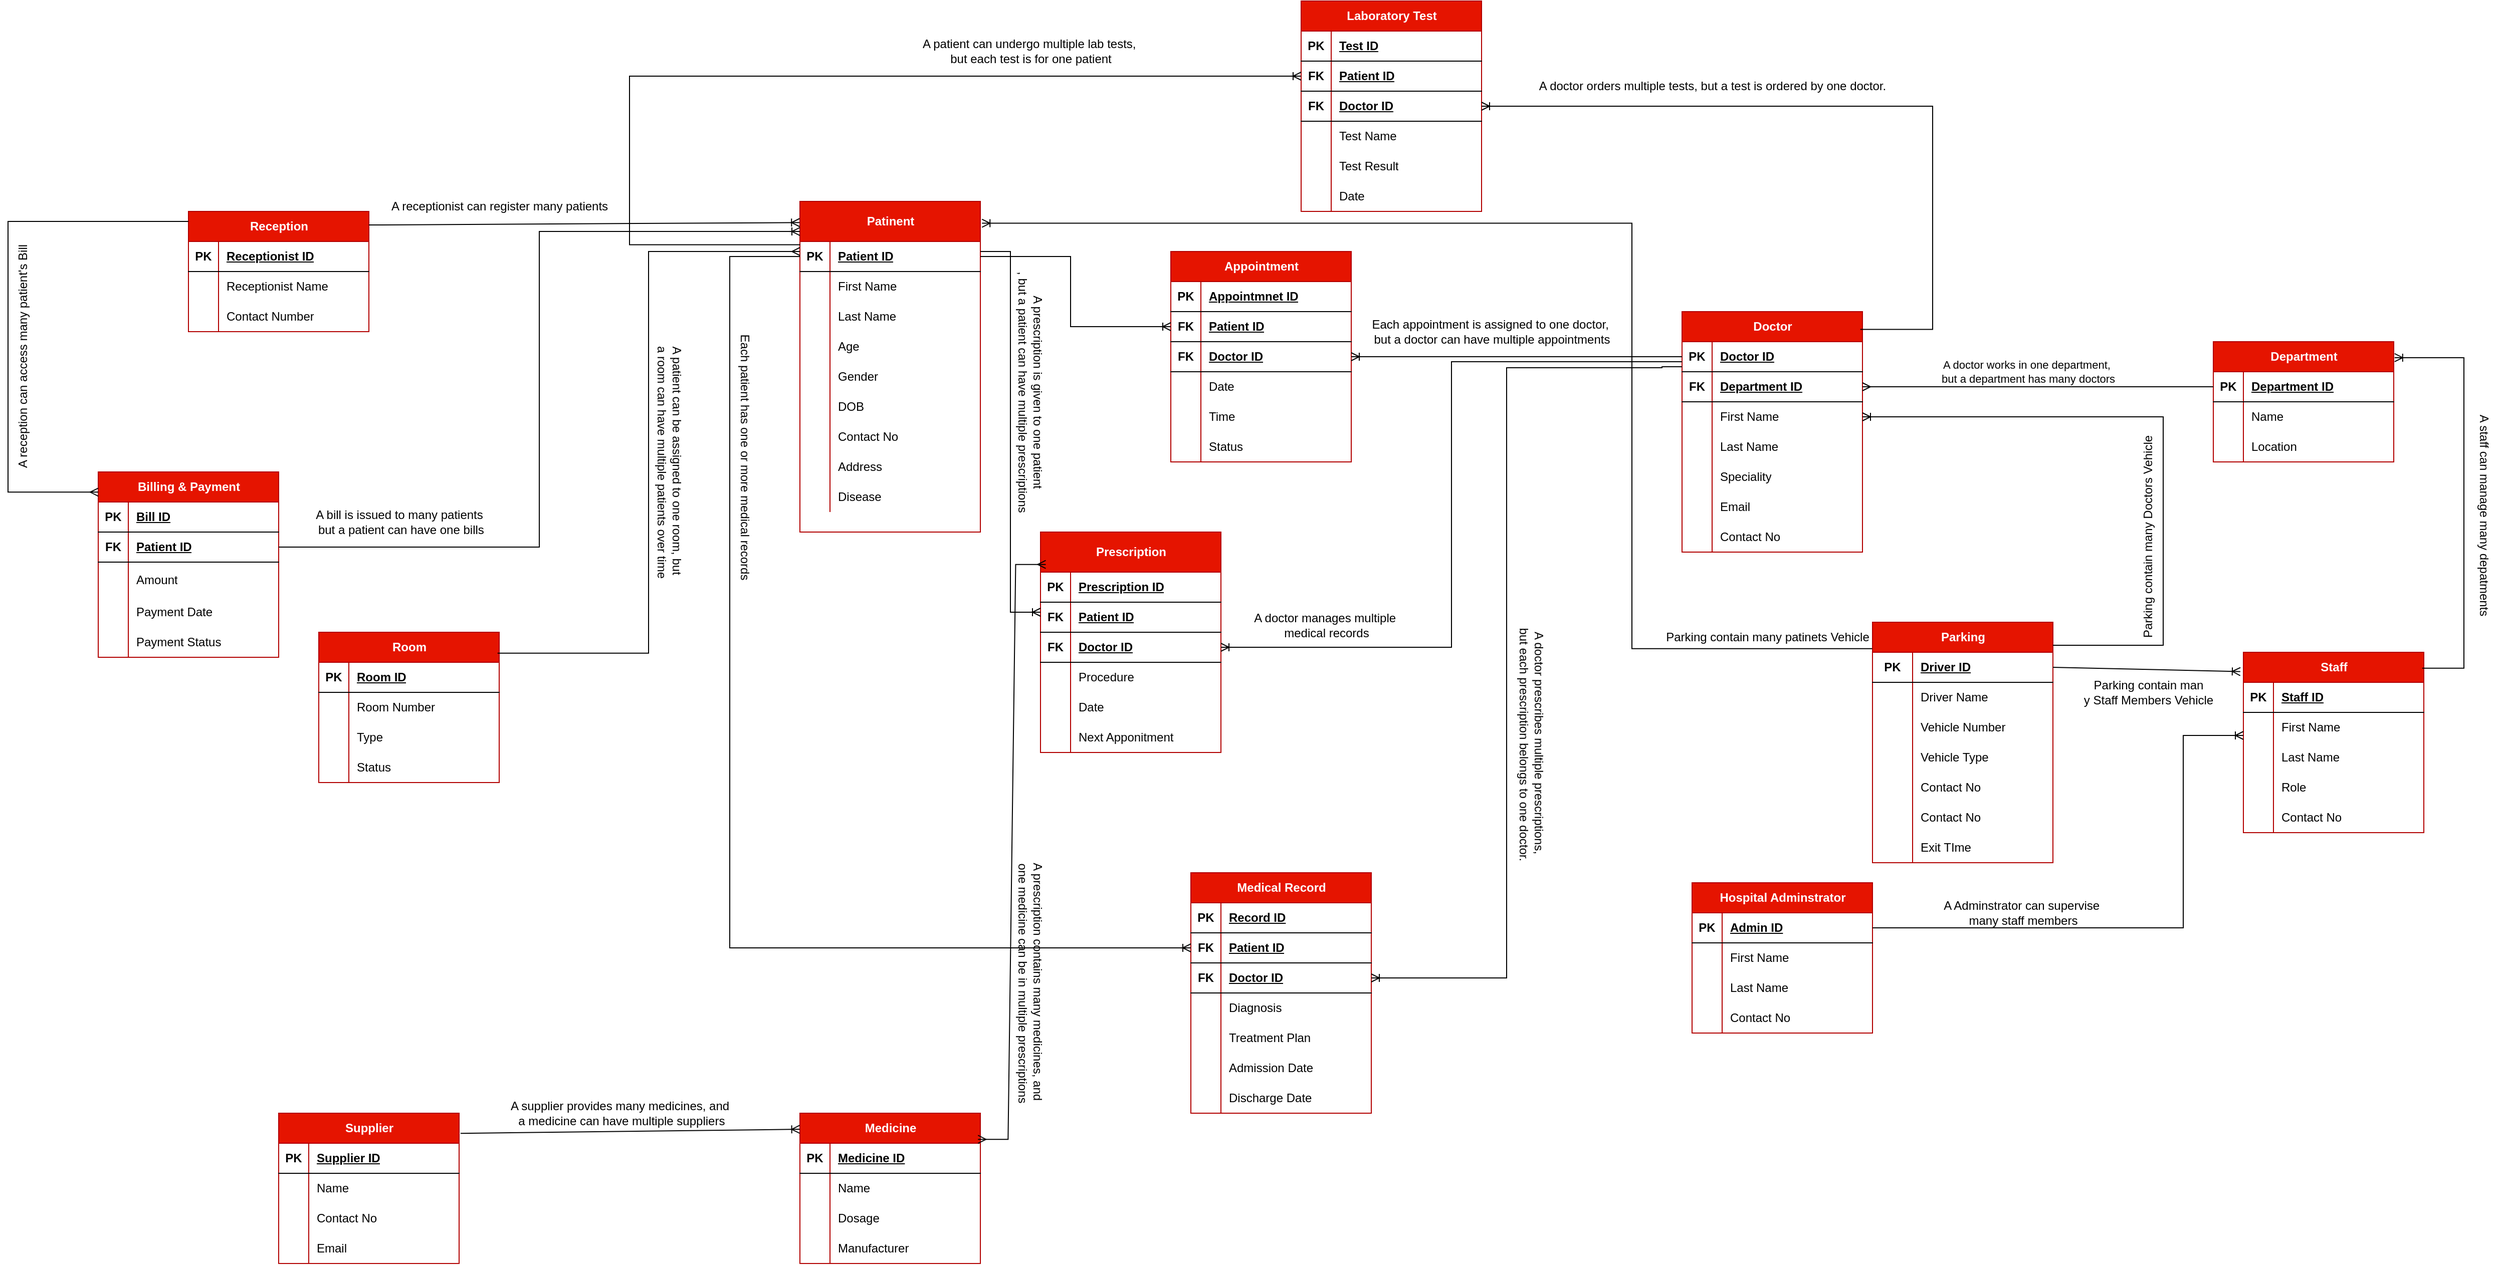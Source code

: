 <mxfile version="26.0.9">
  <diagram name="Page-1" id="hq0ZZJrW0jJqDFFjxVcW">
    <mxGraphModel dx="3078" dy="2378" grid="1" gridSize="10" guides="1" tooltips="1" connect="1" arrows="1" fold="1" page="1" pageScale="1" pageWidth="850" pageHeight="1100" math="0" shadow="0">
      <root>
        <mxCell id="0" />
        <mxCell id="1" parent="0" />
        <mxCell id="Jkw8PuzNNMvdeIbAOLgs-1" value="Patinent" style="shape=table;startSize=40;container=1;collapsible=1;childLayout=tableLayout;fixedRows=1;rowLines=0;fontStyle=1;align=center;resizeLast=1;html=1;fillColor=#e51400;strokeColor=#B20000;fontColor=#ffffff;" parent="1" vertex="1">
          <mxGeometry x="140" y="-190" width="180" height="330" as="geometry" />
        </mxCell>
        <mxCell id="Jkw8PuzNNMvdeIbAOLgs-2" value="" style="shape=tableRow;horizontal=0;startSize=0;swimlaneHead=0;swimlaneBody=0;fillColor=none;collapsible=0;dropTarget=0;points=[[0,0.5],[1,0.5]];portConstraint=eastwest;top=0;left=0;right=0;bottom=1;" parent="Jkw8PuzNNMvdeIbAOLgs-1" vertex="1">
          <mxGeometry y="40" width="180" height="30" as="geometry" />
        </mxCell>
        <mxCell id="Jkw8PuzNNMvdeIbAOLgs-3" value="PK" style="shape=partialRectangle;connectable=0;fillColor=none;top=0;left=0;bottom=0;right=0;fontStyle=1;overflow=hidden;whiteSpace=wrap;html=1;" parent="Jkw8PuzNNMvdeIbAOLgs-2" vertex="1">
          <mxGeometry width="30" height="30" as="geometry">
            <mxRectangle width="30" height="30" as="alternateBounds" />
          </mxGeometry>
        </mxCell>
        <mxCell id="Jkw8PuzNNMvdeIbAOLgs-4" value="Patient ID" style="shape=partialRectangle;connectable=0;fillColor=none;top=0;left=0;bottom=0;right=0;align=left;spacingLeft=6;fontStyle=5;overflow=hidden;whiteSpace=wrap;html=1;" parent="Jkw8PuzNNMvdeIbAOLgs-2" vertex="1">
          <mxGeometry x="30" width="150" height="30" as="geometry">
            <mxRectangle width="150" height="30" as="alternateBounds" />
          </mxGeometry>
        </mxCell>
        <mxCell id="Jkw8PuzNNMvdeIbAOLgs-5" value="" style="shape=tableRow;horizontal=0;startSize=0;swimlaneHead=0;swimlaneBody=0;fillColor=none;collapsible=0;dropTarget=0;points=[[0,0.5],[1,0.5]];portConstraint=eastwest;top=0;left=0;right=0;bottom=0;" parent="Jkw8PuzNNMvdeIbAOLgs-1" vertex="1">
          <mxGeometry y="70" width="180" height="30" as="geometry" />
        </mxCell>
        <mxCell id="Jkw8PuzNNMvdeIbAOLgs-6" value="" style="shape=partialRectangle;connectable=0;fillColor=none;top=0;left=0;bottom=0;right=0;editable=1;overflow=hidden;whiteSpace=wrap;html=1;" parent="Jkw8PuzNNMvdeIbAOLgs-5" vertex="1">
          <mxGeometry width="30" height="30" as="geometry">
            <mxRectangle width="30" height="30" as="alternateBounds" />
          </mxGeometry>
        </mxCell>
        <mxCell id="Jkw8PuzNNMvdeIbAOLgs-7" value="First Name" style="shape=partialRectangle;connectable=0;fillColor=none;top=0;left=0;bottom=0;right=0;align=left;spacingLeft=6;overflow=hidden;whiteSpace=wrap;html=1;" parent="Jkw8PuzNNMvdeIbAOLgs-5" vertex="1">
          <mxGeometry x="30" width="150" height="30" as="geometry">
            <mxRectangle width="150" height="30" as="alternateBounds" />
          </mxGeometry>
        </mxCell>
        <mxCell id="Ov8RYRDfQkqnwQnKraSa-57" value="" style="shape=tableRow;horizontal=0;startSize=0;swimlaneHead=0;swimlaneBody=0;fillColor=none;collapsible=0;dropTarget=0;points=[[0,0.5],[1,0.5]];portConstraint=eastwest;top=0;left=0;right=0;bottom=0;" parent="Jkw8PuzNNMvdeIbAOLgs-1" vertex="1">
          <mxGeometry y="100" width="180" height="30" as="geometry" />
        </mxCell>
        <mxCell id="Ov8RYRDfQkqnwQnKraSa-58" value="" style="shape=partialRectangle;connectable=0;fillColor=none;top=0;left=0;bottom=0;right=0;editable=1;overflow=hidden;whiteSpace=wrap;html=1;" parent="Ov8RYRDfQkqnwQnKraSa-57" vertex="1">
          <mxGeometry width="30" height="30" as="geometry">
            <mxRectangle width="30" height="30" as="alternateBounds" />
          </mxGeometry>
        </mxCell>
        <mxCell id="Ov8RYRDfQkqnwQnKraSa-59" value="Last Name" style="shape=partialRectangle;connectable=0;fillColor=none;top=0;left=0;bottom=0;right=0;align=left;spacingLeft=6;overflow=hidden;whiteSpace=wrap;html=1;" parent="Ov8RYRDfQkqnwQnKraSa-57" vertex="1">
          <mxGeometry x="30" width="150" height="30" as="geometry">
            <mxRectangle width="150" height="30" as="alternateBounds" />
          </mxGeometry>
        </mxCell>
        <mxCell id="Jkw8PuzNNMvdeIbAOLgs-8" value="" style="shape=tableRow;horizontal=0;startSize=0;swimlaneHead=0;swimlaneBody=0;fillColor=none;collapsible=0;dropTarget=0;points=[[0,0.5],[1,0.5]];portConstraint=eastwest;top=0;left=0;right=0;bottom=0;" parent="Jkw8PuzNNMvdeIbAOLgs-1" vertex="1">
          <mxGeometry y="130" width="180" height="30" as="geometry" />
        </mxCell>
        <mxCell id="Jkw8PuzNNMvdeIbAOLgs-9" value="" style="shape=partialRectangle;connectable=0;fillColor=none;top=0;left=0;bottom=0;right=0;editable=1;overflow=hidden;whiteSpace=wrap;html=1;" parent="Jkw8PuzNNMvdeIbAOLgs-8" vertex="1">
          <mxGeometry width="30" height="30" as="geometry">
            <mxRectangle width="30" height="30" as="alternateBounds" />
          </mxGeometry>
        </mxCell>
        <mxCell id="Jkw8PuzNNMvdeIbAOLgs-10" value="Age" style="shape=partialRectangle;connectable=0;fillColor=none;top=0;left=0;bottom=0;right=0;align=left;spacingLeft=6;overflow=hidden;whiteSpace=wrap;html=1;" parent="Jkw8PuzNNMvdeIbAOLgs-8" vertex="1">
          <mxGeometry x="30" width="150" height="30" as="geometry">
            <mxRectangle width="150" height="30" as="alternateBounds" />
          </mxGeometry>
        </mxCell>
        <mxCell id="Jkw8PuzNNMvdeIbAOLgs-11" value="" style="shape=tableRow;horizontal=0;startSize=0;swimlaneHead=0;swimlaneBody=0;fillColor=none;collapsible=0;dropTarget=0;points=[[0,0.5],[1,0.5]];portConstraint=eastwest;top=0;left=0;right=0;bottom=0;" parent="Jkw8PuzNNMvdeIbAOLgs-1" vertex="1">
          <mxGeometry y="160" width="180" height="30" as="geometry" />
        </mxCell>
        <mxCell id="Jkw8PuzNNMvdeIbAOLgs-12" value="" style="shape=partialRectangle;connectable=0;fillColor=none;top=0;left=0;bottom=0;right=0;editable=1;overflow=hidden;whiteSpace=wrap;html=1;" parent="Jkw8PuzNNMvdeIbAOLgs-11" vertex="1">
          <mxGeometry width="30" height="30" as="geometry">
            <mxRectangle width="30" height="30" as="alternateBounds" />
          </mxGeometry>
        </mxCell>
        <mxCell id="Jkw8PuzNNMvdeIbAOLgs-13" value="Gender" style="shape=partialRectangle;connectable=0;fillColor=none;top=0;left=0;bottom=0;right=0;align=left;spacingLeft=6;overflow=hidden;whiteSpace=wrap;html=1;" parent="Jkw8PuzNNMvdeIbAOLgs-11" vertex="1">
          <mxGeometry x="30" width="150" height="30" as="geometry">
            <mxRectangle width="150" height="30" as="alternateBounds" />
          </mxGeometry>
        </mxCell>
        <mxCell id="Jkw8PuzNNMvdeIbAOLgs-23" value="" style="shape=tableRow;horizontal=0;startSize=0;swimlaneHead=0;swimlaneBody=0;fillColor=none;collapsible=0;dropTarget=0;points=[[0,0.5],[1,0.5]];portConstraint=eastwest;top=0;left=0;right=0;bottom=0;" parent="Jkw8PuzNNMvdeIbAOLgs-1" vertex="1">
          <mxGeometry y="190" width="180" height="30" as="geometry" />
        </mxCell>
        <mxCell id="Jkw8PuzNNMvdeIbAOLgs-24" value="" style="shape=partialRectangle;connectable=0;fillColor=none;top=0;left=0;bottom=0;right=0;editable=1;overflow=hidden;whiteSpace=wrap;html=1;" parent="Jkw8PuzNNMvdeIbAOLgs-23" vertex="1">
          <mxGeometry width="30" height="30" as="geometry">
            <mxRectangle width="30" height="30" as="alternateBounds" />
          </mxGeometry>
        </mxCell>
        <mxCell id="Jkw8PuzNNMvdeIbAOLgs-25" value="DOB" style="shape=partialRectangle;connectable=0;fillColor=none;top=0;left=0;bottom=0;right=0;align=left;spacingLeft=6;overflow=hidden;whiteSpace=wrap;html=1;" parent="Jkw8PuzNNMvdeIbAOLgs-23" vertex="1">
          <mxGeometry x="30" width="150" height="30" as="geometry">
            <mxRectangle width="150" height="30" as="alternateBounds" />
          </mxGeometry>
        </mxCell>
        <mxCell id="Jkw8PuzNNMvdeIbAOLgs-14" value="" style="shape=tableRow;horizontal=0;startSize=0;swimlaneHead=0;swimlaneBody=0;fillColor=none;collapsible=0;dropTarget=0;points=[[0,0.5],[1,0.5]];portConstraint=eastwest;top=0;left=0;right=0;bottom=0;" parent="Jkw8PuzNNMvdeIbAOLgs-1" vertex="1">
          <mxGeometry y="220" width="180" height="30" as="geometry" />
        </mxCell>
        <mxCell id="Jkw8PuzNNMvdeIbAOLgs-15" value="" style="shape=partialRectangle;connectable=0;fillColor=none;top=0;left=0;bottom=0;right=0;editable=1;overflow=hidden;whiteSpace=wrap;html=1;" parent="Jkw8PuzNNMvdeIbAOLgs-14" vertex="1">
          <mxGeometry width="30" height="30" as="geometry">
            <mxRectangle width="30" height="30" as="alternateBounds" />
          </mxGeometry>
        </mxCell>
        <mxCell id="Jkw8PuzNNMvdeIbAOLgs-16" value="Contact No" style="shape=partialRectangle;connectable=0;fillColor=none;top=0;left=0;bottom=0;right=0;align=left;spacingLeft=6;overflow=hidden;whiteSpace=wrap;html=1;" parent="Jkw8PuzNNMvdeIbAOLgs-14" vertex="1">
          <mxGeometry x="30" width="150" height="30" as="geometry">
            <mxRectangle width="150" height="30" as="alternateBounds" />
          </mxGeometry>
        </mxCell>
        <mxCell id="Jkw8PuzNNMvdeIbAOLgs-17" value="" style="shape=tableRow;horizontal=0;startSize=0;swimlaneHead=0;swimlaneBody=0;fillColor=none;collapsible=0;dropTarget=0;points=[[0,0.5],[1,0.5]];portConstraint=eastwest;top=0;left=0;right=0;bottom=0;" parent="Jkw8PuzNNMvdeIbAOLgs-1" vertex="1">
          <mxGeometry y="250" width="180" height="30" as="geometry" />
        </mxCell>
        <mxCell id="Jkw8PuzNNMvdeIbAOLgs-18" value="" style="shape=partialRectangle;connectable=0;fillColor=none;top=0;left=0;bottom=0;right=0;editable=1;overflow=hidden;whiteSpace=wrap;html=1;" parent="Jkw8PuzNNMvdeIbAOLgs-17" vertex="1">
          <mxGeometry width="30" height="30" as="geometry">
            <mxRectangle width="30" height="30" as="alternateBounds" />
          </mxGeometry>
        </mxCell>
        <mxCell id="Jkw8PuzNNMvdeIbAOLgs-19" value="Address" style="shape=partialRectangle;connectable=0;fillColor=none;top=0;left=0;bottom=0;right=0;align=left;spacingLeft=6;overflow=hidden;whiteSpace=wrap;html=1;" parent="Jkw8PuzNNMvdeIbAOLgs-17" vertex="1">
          <mxGeometry x="30" width="150" height="30" as="geometry">
            <mxRectangle width="150" height="30" as="alternateBounds" />
          </mxGeometry>
        </mxCell>
        <mxCell id="Jkw8PuzNNMvdeIbAOLgs-20" value="" style="shape=tableRow;horizontal=0;startSize=0;swimlaneHead=0;swimlaneBody=0;fillColor=none;collapsible=0;dropTarget=0;points=[[0,0.5],[1,0.5]];portConstraint=eastwest;top=0;left=0;right=0;bottom=0;" parent="Jkw8PuzNNMvdeIbAOLgs-1" vertex="1">
          <mxGeometry y="280" width="180" height="30" as="geometry" />
        </mxCell>
        <mxCell id="Jkw8PuzNNMvdeIbAOLgs-21" value="" style="shape=partialRectangle;connectable=0;fillColor=none;top=0;left=0;bottom=0;right=0;editable=1;overflow=hidden;whiteSpace=wrap;html=1;" parent="Jkw8PuzNNMvdeIbAOLgs-20" vertex="1">
          <mxGeometry width="30" height="30" as="geometry">
            <mxRectangle width="30" height="30" as="alternateBounds" />
          </mxGeometry>
        </mxCell>
        <mxCell id="Jkw8PuzNNMvdeIbAOLgs-22" value="Disease" style="shape=partialRectangle;connectable=0;fillColor=none;top=0;left=0;bottom=0;right=0;align=left;spacingLeft=6;overflow=hidden;whiteSpace=wrap;html=1;" parent="Jkw8PuzNNMvdeIbAOLgs-20" vertex="1">
          <mxGeometry x="30" width="150" height="30" as="geometry">
            <mxRectangle width="150" height="30" as="alternateBounds" />
          </mxGeometry>
        </mxCell>
        <mxCell id="Jkw8PuzNNMvdeIbAOLgs-26" value="Doctor" style="shape=table;startSize=30;container=1;collapsible=1;childLayout=tableLayout;fixedRows=1;rowLines=0;fontStyle=1;align=center;resizeLast=1;html=1;fillColor=#e51400;strokeColor=#B20000;fontColor=#ffffff;" parent="1" vertex="1">
          <mxGeometry x="1020" y="-80" width="180" height="240" as="geometry" />
        </mxCell>
        <mxCell id="Jkw8PuzNNMvdeIbAOLgs-27" value="" style="shape=tableRow;horizontal=0;startSize=0;swimlaneHead=0;swimlaneBody=0;fillColor=none;collapsible=0;dropTarget=0;points=[[0,0.5],[1,0.5]];portConstraint=eastwest;top=0;left=0;right=0;bottom=1;" parent="Jkw8PuzNNMvdeIbAOLgs-26" vertex="1">
          <mxGeometry y="30" width="180" height="30" as="geometry" />
        </mxCell>
        <mxCell id="Jkw8PuzNNMvdeIbAOLgs-28" value="PK" style="shape=partialRectangle;connectable=0;fillColor=none;top=0;left=0;bottom=0;right=0;fontStyle=1;overflow=hidden;whiteSpace=wrap;html=1;" parent="Jkw8PuzNNMvdeIbAOLgs-27" vertex="1">
          <mxGeometry width="30" height="30" as="geometry">
            <mxRectangle width="30" height="30" as="alternateBounds" />
          </mxGeometry>
        </mxCell>
        <mxCell id="Jkw8PuzNNMvdeIbAOLgs-29" value="Doctor ID" style="shape=partialRectangle;connectable=0;fillColor=none;top=0;left=0;bottom=0;right=0;align=left;spacingLeft=6;fontStyle=5;overflow=hidden;whiteSpace=wrap;html=1;" parent="Jkw8PuzNNMvdeIbAOLgs-27" vertex="1">
          <mxGeometry x="30" width="150" height="30" as="geometry">
            <mxRectangle width="150" height="30" as="alternateBounds" />
          </mxGeometry>
        </mxCell>
        <mxCell id="F5NLs6W6Fl_5gbcKT0pu-32" value="" style="shape=tableRow;horizontal=0;startSize=0;swimlaneHead=0;swimlaneBody=0;fillColor=none;collapsible=0;dropTarget=0;points=[[0,0.5],[1,0.5]];portConstraint=eastwest;top=0;left=0;right=0;bottom=1;" parent="Jkw8PuzNNMvdeIbAOLgs-26" vertex="1">
          <mxGeometry y="60" width="180" height="30" as="geometry" />
        </mxCell>
        <mxCell id="F5NLs6W6Fl_5gbcKT0pu-33" value="FK" style="shape=partialRectangle;connectable=0;fillColor=none;top=0;left=0;bottom=0;right=0;fontStyle=1;overflow=hidden;whiteSpace=wrap;html=1;" parent="F5NLs6W6Fl_5gbcKT0pu-32" vertex="1">
          <mxGeometry width="30" height="30" as="geometry">
            <mxRectangle width="30" height="30" as="alternateBounds" />
          </mxGeometry>
        </mxCell>
        <mxCell id="F5NLs6W6Fl_5gbcKT0pu-34" value="Department ID" style="shape=partialRectangle;connectable=0;fillColor=none;top=0;left=0;bottom=0;right=0;align=left;spacingLeft=6;fontStyle=5;overflow=hidden;whiteSpace=wrap;html=1;" parent="F5NLs6W6Fl_5gbcKT0pu-32" vertex="1">
          <mxGeometry x="30" width="150" height="30" as="geometry">
            <mxRectangle width="150" height="30" as="alternateBounds" />
          </mxGeometry>
        </mxCell>
        <mxCell id="Jkw8PuzNNMvdeIbAOLgs-55" value="" style="shape=tableRow;horizontal=0;startSize=0;swimlaneHead=0;swimlaneBody=0;fillColor=none;collapsible=0;dropTarget=0;points=[[0,0.5],[1,0.5]];portConstraint=eastwest;top=0;left=0;right=0;bottom=0;" parent="Jkw8PuzNNMvdeIbAOLgs-26" vertex="1">
          <mxGeometry y="90" width="180" height="30" as="geometry" />
        </mxCell>
        <mxCell id="Jkw8PuzNNMvdeIbAOLgs-56" value="" style="shape=partialRectangle;connectable=0;fillColor=none;top=0;left=0;bottom=0;right=0;editable=1;overflow=hidden;whiteSpace=wrap;html=1;" parent="Jkw8PuzNNMvdeIbAOLgs-55" vertex="1">
          <mxGeometry width="30" height="30" as="geometry">
            <mxRectangle width="30" height="30" as="alternateBounds" />
          </mxGeometry>
        </mxCell>
        <mxCell id="Jkw8PuzNNMvdeIbAOLgs-57" value="First Name" style="shape=partialRectangle;connectable=0;fillColor=none;top=0;left=0;bottom=0;right=0;align=left;spacingLeft=6;overflow=hidden;whiteSpace=wrap;html=1;" parent="Jkw8PuzNNMvdeIbAOLgs-55" vertex="1">
          <mxGeometry x="30" width="150" height="30" as="geometry">
            <mxRectangle width="150" height="30" as="alternateBounds" />
          </mxGeometry>
        </mxCell>
        <mxCell id="Jkw8PuzNNMvdeIbAOLgs-33" value="" style="shape=tableRow;horizontal=0;startSize=0;swimlaneHead=0;swimlaneBody=0;fillColor=none;collapsible=0;dropTarget=0;points=[[0,0.5],[1,0.5]];portConstraint=eastwest;top=0;left=0;right=0;bottom=0;" parent="Jkw8PuzNNMvdeIbAOLgs-26" vertex="1">
          <mxGeometry y="120" width="180" height="30" as="geometry" />
        </mxCell>
        <mxCell id="Jkw8PuzNNMvdeIbAOLgs-34" value="" style="shape=partialRectangle;connectable=0;fillColor=none;top=0;left=0;bottom=0;right=0;editable=1;overflow=hidden;whiteSpace=wrap;html=1;" parent="Jkw8PuzNNMvdeIbAOLgs-33" vertex="1">
          <mxGeometry width="30" height="30" as="geometry">
            <mxRectangle width="30" height="30" as="alternateBounds" />
          </mxGeometry>
        </mxCell>
        <mxCell id="Jkw8PuzNNMvdeIbAOLgs-35" value="Last Name" style="shape=partialRectangle;connectable=0;fillColor=none;top=0;left=0;bottom=0;right=0;align=left;spacingLeft=6;overflow=hidden;whiteSpace=wrap;html=1;" parent="Jkw8PuzNNMvdeIbAOLgs-33" vertex="1">
          <mxGeometry x="30" width="150" height="30" as="geometry">
            <mxRectangle width="150" height="30" as="alternateBounds" />
          </mxGeometry>
        </mxCell>
        <mxCell id="Jkw8PuzNNMvdeIbAOLgs-36" value="" style="shape=tableRow;horizontal=0;startSize=0;swimlaneHead=0;swimlaneBody=0;fillColor=none;collapsible=0;dropTarget=0;points=[[0,0.5],[1,0.5]];portConstraint=eastwest;top=0;left=0;right=0;bottom=0;" parent="Jkw8PuzNNMvdeIbAOLgs-26" vertex="1">
          <mxGeometry y="150" width="180" height="30" as="geometry" />
        </mxCell>
        <mxCell id="Jkw8PuzNNMvdeIbAOLgs-37" value="" style="shape=partialRectangle;connectable=0;fillColor=none;top=0;left=0;bottom=0;right=0;editable=1;overflow=hidden;whiteSpace=wrap;html=1;" parent="Jkw8PuzNNMvdeIbAOLgs-36" vertex="1">
          <mxGeometry width="30" height="30" as="geometry">
            <mxRectangle width="30" height="30" as="alternateBounds" />
          </mxGeometry>
        </mxCell>
        <mxCell id="Jkw8PuzNNMvdeIbAOLgs-38" value="Speciality" style="shape=partialRectangle;connectable=0;fillColor=none;top=0;left=0;bottom=0;right=0;align=left;spacingLeft=6;overflow=hidden;whiteSpace=wrap;html=1;" parent="Jkw8PuzNNMvdeIbAOLgs-36" vertex="1">
          <mxGeometry x="30" width="150" height="30" as="geometry">
            <mxRectangle width="150" height="30" as="alternateBounds" />
          </mxGeometry>
        </mxCell>
        <mxCell id="F5NLs6W6Fl_5gbcKT0pu-3" value="" style="shape=tableRow;horizontal=0;startSize=0;swimlaneHead=0;swimlaneBody=0;fillColor=none;collapsible=0;dropTarget=0;points=[[0,0.5],[1,0.5]];portConstraint=eastwest;top=0;left=0;right=0;bottom=0;" parent="Jkw8PuzNNMvdeIbAOLgs-26" vertex="1">
          <mxGeometry y="180" width="180" height="30" as="geometry" />
        </mxCell>
        <mxCell id="F5NLs6W6Fl_5gbcKT0pu-4" value="" style="shape=partialRectangle;connectable=0;fillColor=none;top=0;left=0;bottom=0;right=0;editable=1;overflow=hidden;whiteSpace=wrap;html=1;" parent="F5NLs6W6Fl_5gbcKT0pu-3" vertex="1">
          <mxGeometry width="30" height="30" as="geometry">
            <mxRectangle width="30" height="30" as="alternateBounds" />
          </mxGeometry>
        </mxCell>
        <mxCell id="F5NLs6W6Fl_5gbcKT0pu-5" value="Email" style="shape=partialRectangle;connectable=0;fillColor=none;top=0;left=0;bottom=0;right=0;align=left;spacingLeft=6;overflow=hidden;whiteSpace=wrap;html=1;" parent="F5NLs6W6Fl_5gbcKT0pu-3" vertex="1">
          <mxGeometry x="30" width="150" height="30" as="geometry">
            <mxRectangle width="150" height="30" as="alternateBounds" />
          </mxGeometry>
        </mxCell>
        <mxCell id="F5NLs6W6Fl_5gbcKT0pu-6" value="" style="shape=tableRow;horizontal=0;startSize=0;swimlaneHead=0;swimlaneBody=0;fillColor=none;collapsible=0;dropTarget=0;points=[[0,0.5],[1,0.5]];portConstraint=eastwest;top=0;left=0;right=0;bottom=0;" parent="Jkw8PuzNNMvdeIbAOLgs-26" vertex="1">
          <mxGeometry y="210" width="180" height="30" as="geometry" />
        </mxCell>
        <mxCell id="F5NLs6W6Fl_5gbcKT0pu-7" value="" style="shape=partialRectangle;connectable=0;fillColor=none;top=0;left=0;bottom=0;right=0;editable=1;overflow=hidden;whiteSpace=wrap;html=1;" parent="F5NLs6W6Fl_5gbcKT0pu-6" vertex="1">
          <mxGeometry width="30" height="30" as="geometry">
            <mxRectangle width="30" height="30" as="alternateBounds" />
          </mxGeometry>
        </mxCell>
        <mxCell id="F5NLs6W6Fl_5gbcKT0pu-8" value="Contact No" style="shape=partialRectangle;connectable=0;fillColor=none;top=0;left=0;bottom=0;right=0;align=left;spacingLeft=6;overflow=hidden;whiteSpace=wrap;html=1;" parent="F5NLs6W6Fl_5gbcKT0pu-6" vertex="1">
          <mxGeometry x="30" width="150" height="30" as="geometry">
            <mxRectangle width="150" height="30" as="alternateBounds" />
          </mxGeometry>
        </mxCell>
        <mxCell id="Ov8RYRDfQkqnwQnKraSa-1" value="Reception" style="shape=table;startSize=30;container=1;collapsible=1;childLayout=tableLayout;fixedRows=1;rowLines=0;fontStyle=1;align=center;resizeLast=1;html=1;fillColor=#e51400;strokeColor=#B20000;fontColor=#ffffff;" parent="1" vertex="1">
          <mxGeometry x="-470" y="-180" width="180" height="120" as="geometry" />
        </mxCell>
        <mxCell id="Ov8RYRDfQkqnwQnKraSa-2" value="" style="shape=tableRow;horizontal=0;startSize=0;swimlaneHead=0;swimlaneBody=0;fillColor=none;collapsible=0;dropTarget=0;points=[[0,0.5],[1,0.5]];portConstraint=eastwest;top=0;left=0;right=0;bottom=1;" parent="Ov8RYRDfQkqnwQnKraSa-1" vertex="1">
          <mxGeometry y="30" width="180" height="30" as="geometry" />
        </mxCell>
        <mxCell id="Ov8RYRDfQkqnwQnKraSa-3" value="PK" style="shape=partialRectangle;connectable=0;fillColor=none;top=0;left=0;bottom=0;right=0;fontStyle=1;overflow=hidden;whiteSpace=wrap;html=1;" parent="Ov8RYRDfQkqnwQnKraSa-2" vertex="1">
          <mxGeometry width="30" height="30" as="geometry">
            <mxRectangle width="30" height="30" as="alternateBounds" />
          </mxGeometry>
        </mxCell>
        <mxCell id="Ov8RYRDfQkqnwQnKraSa-4" value="Receptionist ID" style="shape=partialRectangle;connectable=0;fillColor=none;top=0;left=0;bottom=0;right=0;align=left;spacingLeft=6;fontStyle=5;overflow=hidden;whiteSpace=wrap;html=1;" parent="Ov8RYRDfQkqnwQnKraSa-2" vertex="1">
          <mxGeometry x="30" width="150" height="30" as="geometry">
            <mxRectangle width="150" height="30" as="alternateBounds" />
          </mxGeometry>
        </mxCell>
        <mxCell id="Ov8RYRDfQkqnwQnKraSa-5" value="" style="shape=tableRow;horizontal=0;startSize=0;swimlaneHead=0;swimlaneBody=0;fillColor=none;collapsible=0;dropTarget=0;points=[[0,0.5],[1,0.5]];portConstraint=eastwest;top=0;left=0;right=0;bottom=0;" parent="Ov8RYRDfQkqnwQnKraSa-1" vertex="1">
          <mxGeometry y="60" width="180" height="30" as="geometry" />
        </mxCell>
        <mxCell id="Ov8RYRDfQkqnwQnKraSa-6" value="" style="shape=partialRectangle;connectable=0;fillColor=none;top=0;left=0;bottom=0;right=0;editable=1;overflow=hidden;whiteSpace=wrap;html=1;" parent="Ov8RYRDfQkqnwQnKraSa-5" vertex="1">
          <mxGeometry width="30" height="30" as="geometry">
            <mxRectangle width="30" height="30" as="alternateBounds" />
          </mxGeometry>
        </mxCell>
        <mxCell id="Ov8RYRDfQkqnwQnKraSa-7" value="Receptionist Name" style="shape=partialRectangle;connectable=0;fillColor=none;top=0;left=0;bottom=0;right=0;align=left;spacingLeft=6;overflow=hidden;whiteSpace=wrap;html=1;" parent="Ov8RYRDfQkqnwQnKraSa-5" vertex="1">
          <mxGeometry x="30" width="150" height="30" as="geometry">
            <mxRectangle width="150" height="30" as="alternateBounds" />
          </mxGeometry>
        </mxCell>
        <mxCell id="Ov8RYRDfQkqnwQnKraSa-8" value="" style="shape=tableRow;horizontal=0;startSize=0;swimlaneHead=0;swimlaneBody=0;fillColor=none;collapsible=0;dropTarget=0;points=[[0,0.5],[1,0.5]];portConstraint=eastwest;top=0;left=0;right=0;bottom=0;" parent="Ov8RYRDfQkqnwQnKraSa-1" vertex="1">
          <mxGeometry y="90" width="180" height="30" as="geometry" />
        </mxCell>
        <mxCell id="Ov8RYRDfQkqnwQnKraSa-9" value="" style="shape=partialRectangle;connectable=0;fillColor=none;top=0;left=0;bottom=0;right=0;editable=1;overflow=hidden;whiteSpace=wrap;html=1;" parent="Ov8RYRDfQkqnwQnKraSa-8" vertex="1">
          <mxGeometry width="30" height="30" as="geometry">
            <mxRectangle width="30" height="30" as="alternateBounds" />
          </mxGeometry>
        </mxCell>
        <mxCell id="Ov8RYRDfQkqnwQnKraSa-10" value="Contact Number" style="shape=partialRectangle;connectable=0;fillColor=none;top=0;left=0;bottom=0;right=0;align=left;spacingLeft=6;overflow=hidden;whiteSpace=wrap;html=1;" parent="Ov8RYRDfQkqnwQnKraSa-8" vertex="1">
          <mxGeometry x="30" width="150" height="30" as="geometry">
            <mxRectangle width="150" height="30" as="alternateBounds" />
          </mxGeometry>
        </mxCell>
        <mxCell id="Ov8RYRDfQkqnwQnKraSa-16" value="Staff" style="shape=table;startSize=30;container=1;collapsible=1;childLayout=tableLayout;fixedRows=1;rowLines=0;fontStyle=1;align=center;resizeLast=1;html=1;fillColor=#e51400;strokeColor=#B20000;fontColor=#ffffff;" parent="1" vertex="1">
          <mxGeometry x="1580" y="260" width="180" height="180" as="geometry" />
        </mxCell>
        <mxCell id="Ov8RYRDfQkqnwQnKraSa-17" value="" style="shape=tableRow;horizontal=0;startSize=0;swimlaneHead=0;swimlaneBody=0;fillColor=none;collapsible=0;dropTarget=0;points=[[0,0.5],[1,0.5]];portConstraint=eastwest;top=0;left=0;right=0;bottom=1;" parent="Ov8RYRDfQkqnwQnKraSa-16" vertex="1">
          <mxGeometry y="30" width="180" height="30" as="geometry" />
        </mxCell>
        <mxCell id="Ov8RYRDfQkqnwQnKraSa-18" value="PK" style="shape=partialRectangle;connectable=0;fillColor=none;top=0;left=0;bottom=0;right=0;fontStyle=1;overflow=hidden;whiteSpace=wrap;html=1;" parent="Ov8RYRDfQkqnwQnKraSa-17" vertex="1">
          <mxGeometry width="30" height="30" as="geometry">
            <mxRectangle width="30" height="30" as="alternateBounds" />
          </mxGeometry>
        </mxCell>
        <mxCell id="Ov8RYRDfQkqnwQnKraSa-19" value="Staff ID" style="shape=partialRectangle;connectable=0;fillColor=none;top=0;left=0;bottom=0;right=0;align=left;spacingLeft=6;fontStyle=5;overflow=hidden;whiteSpace=wrap;html=1;" parent="Ov8RYRDfQkqnwQnKraSa-17" vertex="1">
          <mxGeometry x="30" width="150" height="30" as="geometry">
            <mxRectangle width="150" height="30" as="alternateBounds" />
          </mxGeometry>
        </mxCell>
        <mxCell id="Ov8RYRDfQkqnwQnKraSa-20" value="" style="shape=tableRow;horizontal=0;startSize=0;swimlaneHead=0;swimlaneBody=0;fillColor=none;collapsible=0;dropTarget=0;points=[[0,0.5],[1,0.5]];portConstraint=eastwest;top=0;left=0;right=0;bottom=0;" parent="Ov8RYRDfQkqnwQnKraSa-16" vertex="1">
          <mxGeometry y="60" width="180" height="30" as="geometry" />
        </mxCell>
        <mxCell id="Ov8RYRDfQkqnwQnKraSa-21" value="" style="shape=partialRectangle;connectable=0;fillColor=none;top=0;left=0;bottom=0;right=0;editable=1;overflow=hidden;whiteSpace=wrap;html=1;" parent="Ov8RYRDfQkqnwQnKraSa-20" vertex="1">
          <mxGeometry width="30" height="30" as="geometry">
            <mxRectangle width="30" height="30" as="alternateBounds" />
          </mxGeometry>
        </mxCell>
        <mxCell id="Ov8RYRDfQkqnwQnKraSa-22" value="First Name" style="shape=partialRectangle;connectable=0;fillColor=none;top=0;left=0;bottom=0;right=0;align=left;spacingLeft=6;overflow=hidden;whiteSpace=wrap;html=1;" parent="Ov8RYRDfQkqnwQnKraSa-20" vertex="1">
          <mxGeometry x="30" width="150" height="30" as="geometry">
            <mxRectangle width="150" height="30" as="alternateBounds" />
          </mxGeometry>
        </mxCell>
        <mxCell id="Ov8RYRDfQkqnwQnKraSa-23" value="" style="shape=tableRow;horizontal=0;startSize=0;swimlaneHead=0;swimlaneBody=0;fillColor=none;collapsible=0;dropTarget=0;points=[[0,0.5],[1,0.5]];portConstraint=eastwest;top=0;left=0;right=0;bottom=0;" parent="Ov8RYRDfQkqnwQnKraSa-16" vertex="1">
          <mxGeometry y="90" width="180" height="30" as="geometry" />
        </mxCell>
        <mxCell id="Ov8RYRDfQkqnwQnKraSa-24" value="" style="shape=partialRectangle;connectable=0;fillColor=none;top=0;left=0;bottom=0;right=0;editable=1;overflow=hidden;whiteSpace=wrap;html=1;" parent="Ov8RYRDfQkqnwQnKraSa-23" vertex="1">
          <mxGeometry width="30" height="30" as="geometry">
            <mxRectangle width="30" height="30" as="alternateBounds" />
          </mxGeometry>
        </mxCell>
        <mxCell id="Ov8RYRDfQkqnwQnKraSa-25" value="Last Name" style="shape=partialRectangle;connectable=0;fillColor=none;top=0;left=0;bottom=0;right=0;align=left;spacingLeft=6;overflow=hidden;whiteSpace=wrap;html=1;" parent="Ov8RYRDfQkqnwQnKraSa-23" vertex="1">
          <mxGeometry x="30" width="150" height="30" as="geometry">
            <mxRectangle width="150" height="30" as="alternateBounds" />
          </mxGeometry>
        </mxCell>
        <mxCell id="Ov8RYRDfQkqnwQnKraSa-26" value="" style="shape=tableRow;horizontal=0;startSize=0;swimlaneHead=0;swimlaneBody=0;fillColor=none;collapsible=0;dropTarget=0;points=[[0,0.5],[1,0.5]];portConstraint=eastwest;top=0;left=0;right=0;bottom=0;" parent="Ov8RYRDfQkqnwQnKraSa-16" vertex="1">
          <mxGeometry y="120" width="180" height="30" as="geometry" />
        </mxCell>
        <mxCell id="Ov8RYRDfQkqnwQnKraSa-27" value="" style="shape=partialRectangle;connectable=0;fillColor=none;top=0;left=0;bottom=0;right=0;editable=1;overflow=hidden;whiteSpace=wrap;html=1;" parent="Ov8RYRDfQkqnwQnKraSa-26" vertex="1">
          <mxGeometry width="30" height="30" as="geometry">
            <mxRectangle width="30" height="30" as="alternateBounds" />
          </mxGeometry>
        </mxCell>
        <mxCell id="Ov8RYRDfQkqnwQnKraSa-28" value="Role" style="shape=partialRectangle;connectable=0;fillColor=none;top=0;left=0;bottom=0;right=0;align=left;spacingLeft=6;overflow=hidden;whiteSpace=wrap;html=1;" parent="Ov8RYRDfQkqnwQnKraSa-26" vertex="1">
          <mxGeometry x="30" width="150" height="30" as="geometry">
            <mxRectangle width="150" height="30" as="alternateBounds" />
          </mxGeometry>
        </mxCell>
        <mxCell id="Ov8RYRDfQkqnwQnKraSa-29" value="" style="shape=tableRow;horizontal=0;startSize=0;swimlaneHead=0;swimlaneBody=0;fillColor=none;collapsible=0;dropTarget=0;points=[[0,0.5],[1,0.5]];portConstraint=eastwest;top=0;left=0;right=0;bottom=0;" parent="Ov8RYRDfQkqnwQnKraSa-16" vertex="1">
          <mxGeometry y="150" width="180" height="30" as="geometry" />
        </mxCell>
        <mxCell id="Ov8RYRDfQkqnwQnKraSa-30" value="" style="shape=partialRectangle;connectable=0;fillColor=none;top=0;left=0;bottom=0;right=0;editable=1;overflow=hidden;whiteSpace=wrap;html=1;" parent="Ov8RYRDfQkqnwQnKraSa-29" vertex="1">
          <mxGeometry width="30" height="30" as="geometry">
            <mxRectangle width="30" height="30" as="alternateBounds" />
          </mxGeometry>
        </mxCell>
        <mxCell id="Ov8RYRDfQkqnwQnKraSa-31" value="Contact No" style="shape=partialRectangle;connectable=0;fillColor=none;top=0;left=0;bottom=0;right=0;align=left;spacingLeft=6;overflow=hidden;whiteSpace=wrap;html=1;" parent="Ov8RYRDfQkqnwQnKraSa-29" vertex="1">
          <mxGeometry x="30" width="150" height="30" as="geometry">
            <mxRectangle width="150" height="30" as="alternateBounds" />
          </mxGeometry>
        </mxCell>
        <mxCell id="Ov8RYRDfQkqnwQnKraSa-76" value="Hospital Adminstrator" style="shape=table;startSize=30;container=1;collapsible=1;childLayout=tableLayout;fixedRows=1;rowLines=0;fontStyle=1;align=center;resizeLast=1;html=1;fillColor=#e51400;strokeColor=#B20000;fontColor=#ffffff;" parent="1" vertex="1">
          <mxGeometry x="1030" y="490" width="180" height="150" as="geometry" />
        </mxCell>
        <mxCell id="Ov8RYRDfQkqnwQnKraSa-77" value="" style="shape=tableRow;horizontal=0;startSize=0;swimlaneHead=0;swimlaneBody=0;fillColor=none;collapsible=0;dropTarget=0;points=[[0,0.5],[1,0.5]];portConstraint=eastwest;top=0;left=0;right=0;bottom=1;" parent="Ov8RYRDfQkqnwQnKraSa-76" vertex="1">
          <mxGeometry y="30" width="180" height="30" as="geometry" />
        </mxCell>
        <mxCell id="Ov8RYRDfQkqnwQnKraSa-78" value="PK" style="shape=partialRectangle;connectable=0;fillColor=none;top=0;left=0;bottom=0;right=0;fontStyle=1;overflow=hidden;whiteSpace=wrap;html=1;" parent="Ov8RYRDfQkqnwQnKraSa-77" vertex="1">
          <mxGeometry width="30" height="30" as="geometry">
            <mxRectangle width="30" height="30" as="alternateBounds" />
          </mxGeometry>
        </mxCell>
        <mxCell id="Ov8RYRDfQkqnwQnKraSa-79" value="Admin ID" style="shape=partialRectangle;connectable=0;fillColor=none;top=0;left=0;bottom=0;right=0;align=left;spacingLeft=6;fontStyle=5;overflow=hidden;whiteSpace=wrap;html=1;" parent="Ov8RYRDfQkqnwQnKraSa-77" vertex="1">
          <mxGeometry x="30" width="150" height="30" as="geometry">
            <mxRectangle width="150" height="30" as="alternateBounds" />
          </mxGeometry>
        </mxCell>
        <mxCell id="Ov8RYRDfQkqnwQnKraSa-80" value="" style="shape=tableRow;horizontal=0;startSize=0;swimlaneHead=0;swimlaneBody=0;fillColor=none;collapsible=0;dropTarget=0;points=[[0,0.5],[1,0.5]];portConstraint=eastwest;top=0;left=0;right=0;bottom=0;" parent="Ov8RYRDfQkqnwQnKraSa-76" vertex="1">
          <mxGeometry y="60" width="180" height="30" as="geometry" />
        </mxCell>
        <mxCell id="Ov8RYRDfQkqnwQnKraSa-81" value="" style="shape=partialRectangle;connectable=0;fillColor=none;top=0;left=0;bottom=0;right=0;editable=1;overflow=hidden;whiteSpace=wrap;html=1;" parent="Ov8RYRDfQkqnwQnKraSa-80" vertex="1">
          <mxGeometry width="30" height="30" as="geometry">
            <mxRectangle width="30" height="30" as="alternateBounds" />
          </mxGeometry>
        </mxCell>
        <mxCell id="Ov8RYRDfQkqnwQnKraSa-82" value="First Name" style="shape=partialRectangle;connectable=0;fillColor=none;top=0;left=0;bottom=0;right=0;align=left;spacingLeft=6;overflow=hidden;whiteSpace=wrap;html=1;" parent="Ov8RYRDfQkqnwQnKraSa-80" vertex="1">
          <mxGeometry x="30" width="150" height="30" as="geometry">
            <mxRectangle width="150" height="30" as="alternateBounds" />
          </mxGeometry>
        </mxCell>
        <mxCell id="Ov8RYRDfQkqnwQnKraSa-83" value="" style="shape=tableRow;horizontal=0;startSize=0;swimlaneHead=0;swimlaneBody=0;fillColor=none;collapsible=0;dropTarget=0;points=[[0,0.5],[1,0.5]];portConstraint=eastwest;top=0;left=0;right=0;bottom=0;" parent="Ov8RYRDfQkqnwQnKraSa-76" vertex="1">
          <mxGeometry y="90" width="180" height="30" as="geometry" />
        </mxCell>
        <mxCell id="Ov8RYRDfQkqnwQnKraSa-84" value="" style="shape=partialRectangle;connectable=0;fillColor=none;top=0;left=0;bottom=0;right=0;editable=1;overflow=hidden;whiteSpace=wrap;html=1;" parent="Ov8RYRDfQkqnwQnKraSa-83" vertex="1">
          <mxGeometry width="30" height="30" as="geometry">
            <mxRectangle width="30" height="30" as="alternateBounds" />
          </mxGeometry>
        </mxCell>
        <mxCell id="Ov8RYRDfQkqnwQnKraSa-85" value="Last Name" style="shape=partialRectangle;connectable=0;fillColor=none;top=0;left=0;bottom=0;right=0;align=left;spacingLeft=6;overflow=hidden;whiteSpace=wrap;html=1;" parent="Ov8RYRDfQkqnwQnKraSa-83" vertex="1">
          <mxGeometry x="30" width="150" height="30" as="geometry">
            <mxRectangle width="150" height="30" as="alternateBounds" />
          </mxGeometry>
        </mxCell>
        <mxCell id="Ov8RYRDfQkqnwQnKraSa-86" value="" style="shape=tableRow;horizontal=0;startSize=0;swimlaneHead=0;swimlaneBody=0;fillColor=none;collapsible=0;dropTarget=0;points=[[0,0.5],[1,0.5]];portConstraint=eastwest;top=0;left=0;right=0;bottom=0;" parent="Ov8RYRDfQkqnwQnKraSa-76" vertex="1">
          <mxGeometry y="120" width="180" height="30" as="geometry" />
        </mxCell>
        <mxCell id="Ov8RYRDfQkqnwQnKraSa-87" value="" style="shape=partialRectangle;connectable=0;fillColor=none;top=0;left=0;bottom=0;right=0;editable=1;overflow=hidden;whiteSpace=wrap;html=1;" parent="Ov8RYRDfQkqnwQnKraSa-86" vertex="1">
          <mxGeometry width="30" height="30" as="geometry">
            <mxRectangle width="30" height="30" as="alternateBounds" />
          </mxGeometry>
        </mxCell>
        <mxCell id="Ov8RYRDfQkqnwQnKraSa-88" value="Contact No" style="shape=partialRectangle;connectable=0;fillColor=none;top=0;left=0;bottom=0;right=0;align=left;spacingLeft=6;overflow=hidden;whiteSpace=wrap;html=1;" parent="Ov8RYRDfQkqnwQnKraSa-86" vertex="1">
          <mxGeometry x="30" width="150" height="30" as="geometry">
            <mxRectangle width="150" height="30" as="alternateBounds" />
          </mxGeometry>
        </mxCell>
        <mxCell id="Ov8RYRDfQkqnwQnKraSa-118" value="Billing &amp;amp; Payment" style="shape=table;startSize=30;container=1;collapsible=1;childLayout=tableLayout;fixedRows=1;rowLines=0;fontStyle=1;align=center;resizeLast=1;html=1;fillColor=#e51400;strokeColor=#B20000;fontColor=#ffffff;" parent="1" vertex="1">
          <mxGeometry x="-560" y="80" width="180" height="185" as="geometry" />
        </mxCell>
        <mxCell id="Ov8RYRDfQkqnwQnKraSa-119" value="" style="shape=tableRow;horizontal=0;startSize=0;swimlaneHead=0;swimlaneBody=0;fillColor=none;collapsible=0;dropTarget=0;points=[[0,0.5],[1,0.5]];portConstraint=eastwest;top=0;left=0;right=0;bottom=1;" parent="Ov8RYRDfQkqnwQnKraSa-118" vertex="1">
          <mxGeometry y="30" width="180" height="30" as="geometry" />
        </mxCell>
        <mxCell id="Ov8RYRDfQkqnwQnKraSa-120" value="PK" style="shape=partialRectangle;connectable=0;fillColor=none;top=0;left=0;bottom=0;right=0;fontStyle=1;overflow=hidden;whiteSpace=wrap;html=1;" parent="Ov8RYRDfQkqnwQnKraSa-119" vertex="1">
          <mxGeometry width="30" height="30" as="geometry">
            <mxRectangle width="30" height="30" as="alternateBounds" />
          </mxGeometry>
        </mxCell>
        <mxCell id="Ov8RYRDfQkqnwQnKraSa-121" value="Bill ID" style="shape=partialRectangle;connectable=0;fillColor=none;top=0;left=0;bottom=0;right=0;align=left;spacingLeft=6;fontStyle=5;overflow=hidden;whiteSpace=wrap;html=1;" parent="Ov8RYRDfQkqnwQnKraSa-119" vertex="1">
          <mxGeometry x="30" width="150" height="30" as="geometry">
            <mxRectangle width="150" height="30" as="alternateBounds" />
          </mxGeometry>
        </mxCell>
        <mxCell id="Ov8RYRDfQkqnwQnKraSa-132" value="" style="shape=tableRow;horizontal=0;startSize=0;swimlaneHead=0;swimlaneBody=0;fillColor=none;collapsible=0;dropTarget=0;points=[[0,0.5],[1,0.5]];portConstraint=eastwest;top=0;left=0;right=0;bottom=1;" parent="Ov8RYRDfQkqnwQnKraSa-118" vertex="1">
          <mxGeometry y="60" width="180" height="30" as="geometry" />
        </mxCell>
        <mxCell id="Ov8RYRDfQkqnwQnKraSa-133" value="FK" style="shape=partialRectangle;connectable=0;fillColor=none;top=0;left=0;bottom=0;right=0;fontStyle=1;overflow=hidden;whiteSpace=wrap;html=1;" parent="Ov8RYRDfQkqnwQnKraSa-132" vertex="1">
          <mxGeometry width="30" height="30" as="geometry">
            <mxRectangle width="30" height="30" as="alternateBounds" />
          </mxGeometry>
        </mxCell>
        <mxCell id="Ov8RYRDfQkqnwQnKraSa-134" value="Patient ID" style="shape=partialRectangle;connectable=0;fillColor=none;top=0;left=0;bottom=0;right=0;align=left;spacingLeft=6;fontStyle=5;overflow=hidden;whiteSpace=wrap;html=1;" parent="Ov8RYRDfQkqnwQnKraSa-132" vertex="1">
          <mxGeometry x="30" width="150" height="30" as="geometry">
            <mxRectangle width="150" height="30" as="alternateBounds" />
          </mxGeometry>
        </mxCell>
        <mxCell id="Ov8RYRDfQkqnwQnKraSa-122" value="" style="shape=tableRow;horizontal=0;startSize=0;swimlaneHead=0;swimlaneBody=0;fillColor=none;collapsible=0;dropTarget=0;points=[[0,0.5],[1,0.5]];portConstraint=eastwest;top=0;left=0;right=0;bottom=0;" parent="Ov8RYRDfQkqnwQnKraSa-118" vertex="1">
          <mxGeometry y="90" width="180" height="35" as="geometry" />
        </mxCell>
        <mxCell id="Ov8RYRDfQkqnwQnKraSa-123" value="" style="shape=partialRectangle;connectable=0;fillColor=none;top=0;left=0;bottom=0;right=0;editable=1;overflow=hidden;whiteSpace=wrap;html=1;" parent="Ov8RYRDfQkqnwQnKraSa-122" vertex="1">
          <mxGeometry width="30" height="35" as="geometry">
            <mxRectangle width="30" height="35" as="alternateBounds" />
          </mxGeometry>
        </mxCell>
        <mxCell id="Ov8RYRDfQkqnwQnKraSa-124" value="Amount" style="shape=partialRectangle;connectable=0;fillColor=none;top=0;left=0;bottom=0;right=0;align=left;spacingLeft=6;overflow=hidden;whiteSpace=wrap;html=1;" parent="Ov8RYRDfQkqnwQnKraSa-122" vertex="1">
          <mxGeometry x="30" width="150" height="35" as="geometry">
            <mxRectangle width="150" height="35" as="alternateBounds" />
          </mxGeometry>
        </mxCell>
        <mxCell id="Ov8RYRDfQkqnwQnKraSa-125" value="" style="shape=tableRow;horizontal=0;startSize=0;swimlaneHead=0;swimlaneBody=0;fillColor=none;collapsible=0;dropTarget=0;points=[[0,0.5],[1,0.5]];portConstraint=eastwest;top=0;left=0;right=0;bottom=0;" parent="Ov8RYRDfQkqnwQnKraSa-118" vertex="1">
          <mxGeometry y="125" width="180" height="30" as="geometry" />
        </mxCell>
        <mxCell id="Ov8RYRDfQkqnwQnKraSa-126" value="" style="shape=partialRectangle;connectable=0;fillColor=none;top=0;left=0;bottom=0;right=0;editable=1;overflow=hidden;whiteSpace=wrap;html=1;" parent="Ov8RYRDfQkqnwQnKraSa-125" vertex="1">
          <mxGeometry width="30" height="30" as="geometry">
            <mxRectangle width="30" height="30" as="alternateBounds" />
          </mxGeometry>
        </mxCell>
        <mxCell id="Ov8RYRDfQkqnwQnKraSa-127" value="Payment Date" style="shape=partialRectangle;connectable=0;fillColor=none;top=0;left=0;bottom=0;right=0;align=left;spacingLeft=6;overflow=hidden;whiteSpace=wrap;html=1;" parent="Ov8RYRDfQkqnwQnKraSa-125" vertex="1">
          <mxGeometry x="30" width="150" height="30" as="geometry">
            <mxRectangle width="150" height="30" as="alternateBounds" />
          </mxGeometry>
        </mxCell>
        <mxCell id="Ov8RYRDfQkqnwQnKraSa-128" value="" style="shape=tableRow;horizontal=0;startSize=0;swimlaneHead=0;swimlaneBody=0;fillColor=none;collapsible=0;dropTarget=0;points=[[0,0.5],[1,0.5]];portConstraint=eastwest;top=0;left=0;right=0;bottom=0;" parent="Ov8RYRDfQkqnwQnKraSa-118" vertex="1">
          <mxGeometry y="155" width="180" height="30" as="geometry" />
        </mxCell>
        <mxCell id="Ov8RYRDfQkqnwQnKraSa-129" value="" style="shape=partialRectangle;connectable=0;fillColor=none;top=0;left=0;bottom=0;right=0;editable=1;overflow=hidden;whiteSpace=wrap;html=1;" parent="Ov8RYRDfQkqnwQnKraSa-128" vertex="1">
          <mxGeometry width="30" height="30" as="geometry">
            <mxRectangle width="30" height="30" as="alternateBounds" />
          </mxGeometry>
        </mxCell>
        <mxCell id="Ov8RYRDfQkqnwQnKraSa-130" value="Payment Status" style="shape=partialRectangle;connectable=0;fillColor=none;top=0;left=0;bottom=0;right=0;align=left;spacingLeft=6;overflow=hidden;whiteSpace=wrap;html=1;" parent="Ov8RYRDfQkqnwQnKraSa-128" vertex="1">
          <mxGeometry x="30" width="150" height="30" as="geometry">
            <mxRectangle width="150" height="30" as="alternateBounds" />
          </mxGeometry>
        </mxCell>
        <mxCell id="Ov8RYRDfQkqnwQnKraSa-139" value="" style="fontSize=12;html=1;endArrow=ERoneToMany;rounded=0;exitX=1;exitY=0.113;exitDx=0;exitDy=0;exitPerimeter=0;entryX=-0.002;entryY=0.064;entryDx=0;entryDy=0;entryPerimeter=0;" parent="1" source="Ov8RYRDfQkqnwQnKraSa-1" target="Jkw8PuzNNMvdeIbAOLgs-1" edge="1">
          <mxGeometry width="100" height="100" relative="1" as="geometry">
            <mxPoint x="190" y="170" as="sourcePoint" />
            <mxPoint x="291" y="4" as="targetPoint" />
          </mxGeometry>
        </mxCell>
        <mxCell id="Ov8RYRDfQkqnwQnKraSa-140" value="A receptionist can register&amp;nbsp;&lt;span style=&quot;background-color: transparent; color: light-dark(rgb(0, 0, 0), rgb(255, 255, 255));&quot;&gt;many patients&lt;/span&gt;" style="text;html=1;align=center;verticalAlign=middle;resizable=0;points=[];autosize=1;strokeColor=none;fillColor=none;rotation=0;" parent="1" vertex="1">
          <mxGeometry x="-280" y="-200" width="240" height="30" as="geometry" />
        </mxCell>
        <mxCell id="Ov8RYRDfQkqnwQnKraSa-147" value="" style="edgeStyle=elbowEdgeStyle;fontSize=12;html=1;endArrow=ERoneToMany;rounded=0;exitX=1;exitY=0.5;exitDx=0;exitDy=0;" parent="1" source="Ov8RYRDfQkqnwQnKraSa-77" edge="1">
          <mxGeometry width="100" height="100" relative="1" as="geometry">
            <mxPoint x="1519" y="972.8" as="sourcePoint" />
            <mxPoint x="1580" y="343" as="targetPoint" />
            <Array as="points">
              <mxPoint x="1520" y="450" />
            </Array>
          </mxGeometry>
        </mxCell>
        <mxCell id="Ov8RYRDfQkqnwQnKraSa-148" value="A Adminstrator can supervise&amp;nbsp;&lt;div&gt;many staff members&lt;/div&gt;" style="text;html=1;align=center;verticalAlign=middle;resizable=0;points=[];autosize=1;strokeColor=none;fillColor=none;rotation=0;" parent="1" vertex="1">
          <mxGeometry x="1270" y="500" width="180" height="40" as="geometry" />
        </mxCell>
        <mxCell id="F5NLs6W6Fl_5gbcKT0pu-13" value="Appointment" style="shape=table;startSize=30;container=1;collapsible=1;childLayout=tableLayout;fixedRows=1;rowLines=0;fontStyle=1;align=center;resizeLast=1;html=1;fillColor=#e51400;strokeColor=#B20000;fontColor=#ffffff;" parent="1" vertex="1">
          <mxGeometry x="510" y="-140" width="180" height="210" as="geometry" />
        </mxCell>
        <mxCell id="F5NLs6W6Fl_5gbcKT0pu-14" value="" style="shape=tableRow;horizontal=0;startSize=0;swimlaneHead=0;swimlaneBody=0;fillColor=none;collapsible=0;dropTarget=0;points=[[0,0.5],[1,0.5]];portConstraint=eastwest;top=0;left=0;right=0;bottom=1;" parent="F5NLs6W6Fl_5gbcKT0pu-13" vertex="1">
          <mxGeometry y="30" width="180" height="30" as="geometry" />
        </mxCell>
        <mxCell id="F5NLs6W6Fl_5gbcKT0pu-15" value="PK" style="shape=partialRectangle;connectable=0;fillColor=none;top=0;left=0;bottom=0;right=0;fontStyle=1;overflow=hidden;whiteSpace=wrap;html=1;" parent="F5NLs6W6Fl_5gbcKT0pu-14" vertex="1">
          <mxGeometry width="30" height="30" as="geometry">
            <mxRectangle width="30" height="30" as="alternateBounds" />
          </mxGeometry>
        </mxCell>
        <mxCell id="F5NLs6W6Fl_5gbcKT0pu-16" value="Appointmnet ID" style="shape=partialRectangle;connectable=0;fillColor=none;top=0;left=0;bottom=0;right=0;align=left;spacingLeft=6;fontStyle=5;overflow=hidden;whiteSpace=wrap;html=1;" parent="F5NLs6W6Fl_5gbcKT0pu-14" vertex="1">
          <mxGeometry x="30" width="150" height="30" as="geometry">
            <mxRectangle width="150" height="30" as="alternateBounds" />
          </mxGeometry>
        </mxCell>
        <mxCell id="F5NLs6W6Fl_5gbcKT0pu-26" value="" style="shape=tableRow;horizontal=0;startSize=0;swimlaneHead=0;swimlaneBody=0;fillColor=none;collapsible=0;dropTarget=0;points=[[0,0.5],[1,0.5]];portConstraint=eastwest;top=0;left=0;right=0;bottom=1;" parent="F5NLs6W6Fl_5gbcKT0pu-13" vertex="1">
          <mxGeometry y="60" width="180" height="30" as="geometry" />
        </mxCell>
        <mxCell id="F5NLs6W6Fl_5gbcKT0pu-27" value="FK" style="shape=partialRectangle;connectable=0;fillColor=none;top=0;left=0;bottom=0;right=0;fontStyle=1;overflow=hidden;whiteSpace=wrap;html=1;" parent="F5NLs6W6Fl_5gbcKT0pu-26" vertex="1">
          <mxGeometry width="30" height="30" as="geometry">
            <mxRectangle width="30" height="30" as="alternateBounds" />
          </mxGeometry>
        </mxCell>
        <mxCell id="F5NLs6W6Fl_5gbcKT0pu-28" value="Patient ID" style="shape=partialRectangle;connectable=0;fillColor=none;top=0;left=0;bottom=0;right=0;align=left;spacingLeft=6;fontStyle=5;overflow=hidden;whiteSpace=wrap;html=1;" parent="F5NLs6W6Fl_5gbcKT0pu-26" vertex="1">
          <mxGeometry x="30" width="150" height="30" as="geometry">
            <mxRectangle width="150" height="30" as="alternateBounds" />
          </mxGeometry>
        </mxCell>
        <mxCell id="F5NLs6W6Fl_5gbcKT0pu-29" value="" style="shape=tableRow;horizontal=0;startSize=0;swimlaneHead=0;swimlaneBody=0;fillColor=none;collapsible=0;dropTarget=0;points=[[0,0.5],[1,0.5]];portConstraint=eastwest;top=0;left=0;right=0;bottom=1;" parent="F5NLs6W6Fl_5gbcKT0pu-13" vertex="1">
          <mxGeometry y="90" width="180" height="30" as="geometry" />
        </mxCell>
        <mxCell id="F5NLs6W6Fl_5gbcKT0pu-30" value="FK" style="shape=partialRectangle;connectable=0;fillColor=none;top=0;left=0;bottom=0;right=0;fontStyle=1;overflow=hidden;whiteSpace=wrap;html=1;" parent="F5NLs6W6Fl_5gbcKT0pu-29" vertex="1">
          <mxGeometry width="30" height="30" as="geometry">
            <mxRectangle width="30" height="30" as="alternateBounds" />
          </mxGeometry>
        </mxCell>
        <mxCell id="F5NLs6W6Fl_5gbcKT0pu-31" value="Doctor ID" style="shape=partialRectangle;connectable=0;fillColor=none;top=0;left=0;bottom=0;right=0;align=left;spacingLeft=6;fontStyle=5;overflow=hidden;whiteSpace=wrap;html=1;" parent="F5NLs6W6Fl_5gbcKT0pu-29" vertex="1">
          <mxGeometry x="30" width="150" height="30" as="geometry">
            <mxRectangle width="150" height="30" as="alternateBounds" />
          </mxGeometry>
        </mxCell>
        <mxCell id="F5NLs6W6Fl_5gbcKT0pu-17" value="" style="shape=tableRow;horizontal=0;startSize=0;swimlaneHead=0;swimlaneBody=0;fillColor=none;collapsible=0;dropTarget=0;points=[[0,0.5],[1,0.5]];portConstraint=eastwest;top=0;left=0;right=0;bottom=0;" parent="F5NLs6W6Fl_5gbcKT0pu-13" vertex="1">
          <mxGeometry y="120" width="180" height="30" as="geometry" />
        </mxCell>
        <mxCell id="F5NLs6W6Fl_5gbcKT0pu-18" value="" style="shape=partialRectangle;connectable=0;fillColor=none;top=0;left=0;bottom=0;right=0;editable=1;overflow=hidden;whiteSpace=wrap;html=1;" parent="F5NLs6W6Fl_5gbcKT0pu-17" vertex="1">
          <mxGeometry width="30" height="30" as="geometry">
            <mxRectangle width="30" height="30" as="alternateBounds" />
          </mxGeometry>
        </mxCell>
        <mxCell id="F5NLs6W6Fl_5gbcKT0pu-19" value="Date" style="shape=partialRectangle;connectable=0;fillColor=none;top=0;left=0;bottom=0;right=0;align=left;spacingLeft=6;overflow=hidden;whiteSpace=wrap;html=1;" parent="F5NLs6W6Fl_5gbcKT0pu-17" vertex="1">
          <mxGeometry x="30" width="150" height="30" as="geometry">
            <mxRectangle width="150" height="30" as="alternateBounds" />
          </mxGeometry>
        </mxCell>
        <mxCell id="F5NLs6W6Fl_5gbcKT0pu-20" value="" style="shape=tableRow;horizontal=0;startSize=0;swimlaneHead=0;swimlaneBody=0;fillColor=none;collapsible=0;dropTarget=0;points=[[0,0.5],[1,0.5]];portConstraint=eastwest;top=0;left=0;right=0;bottom=0;" parent="F5NLs6W6Fl_5gbcKT0pu-13" vertex="1">
          <mxGeometry y="150" width="180" height="30" as="geometry" />
        </mxCell>
        <mxCell id="F5NLs6W6Fl_5gbcKT0pu-21" value="" style="shape=partialRectangle;connectable=0;fillColor=none;top=0;left=0;bottom=0;right=0;editable=1;overflow=hidden;whiteSpace=wrap;html=1;" parent="F5NLs6W6Fl_5gbcKT0pu-20" vertex="1">
          <mxGeometry width="30" height="30" as="geometry">
            <mxRectangle width="30" height="30" as="alternateBounds" />
          </mxGeometry>
        </mxCell>
        <mxCell id="F5NLs6W6Fl_5gbcKT0pu-22" value="Time" style="shape=partialRectangle;connectable=0;fillColor=none;top=0;left=0;bottom=0;right=0;align=left;spacingLeft=6;overflow=hidden;whiteSpace=wrap;html=1;" parent="F5NLs6W6Fl_5gbcKT0pu-20" vertex="1">
          <mxGeometry x="30" width="150" height="30" as="geometry">
            <mxRectangle width="150" height="30" as="alternateBounds" />
          </mxGeometry>
        </mxCell>
        <mxCell id="F5NLs6W6Fl_5gbcKT0pu-23" value="" style="shape=tableRow;horizontal=0;startSize=0;swimlaneHead=0;swimlaneBody=0;fillColor=none;collapsible=0;dropTarget=0;points=[[0,0.5],[1,0.5]];portConstraint=eastwest;top=0;left=0;right=0;bottom=0;" parent="F5NLs6W6Fl_5gbcKT0pu-13" vertex="1">
          <mxGeometry y="180" width="180" height="30" as="geometry" />
        </mxCell>
        <mxCell id="F5NLs6W6Fl_5gbcKT0pu-24" value="" style="shape=partialRectangle;connectable=0;fillColor=none;top=0;left=0;bottom=0;right=0;editable=1;overflow=hidden;whiteSpace=wrap;html=1;" parent="F5NLs6W6Fl_5gbcKT0pu-23" vertex="1">
          <mxGeometry width="30" height="30" as="geometry">
            <mxRectangle width="30" height="30" as="alternateBounds" />
          </mxGeometry>
        </mxCell>
        <mxCell id="F5NLs6W6Fl_5gbcKT0pu-25" value="Status" style="shape=partialRectangle;connectable=0;fillColor=none;top=0;left=0;bottom=0;right=0;align=left;spacingLeft=6;overflow=hidden;whiteSpace=wrap;html=1;" parent="F5NLs6W6Fl_5gbcKT0pu-23" vertex="1">
          <mxGeometry x="30" width="150" height="30" as="geometry">
            <mxRectangle width="150" height="30" as="alternateBounds" />
          </mxGeometry>
        </mxCell>
        <mxCell id="F5NLs6W6Fl_5gbcKT0pu-55" value="Department" style="shape=table;startSize=30;container=1;collapsible=1;childLayout=tableLayout;fixedRows=1;rowLines=0;fontStyle=1;align=center;resizeLast=1;html=1;fillColor=#e51400;strokeColor=#B20000;fontColor=#ffffff;" parent="1" vertex="1">
          <mxGeometry x="1550" y="-50" width="180" height="120" as="geometry" />
        </mxCell>
        <mxCell id="F5NLs6W6Fl_5gbcKT0pu-56" value="" style="shape=tableRow;horizontal=0;startSize=0;swimlaneHead=0;swimlaneBody=0;fillColor=none;collapsible=0;dropTarget=0;points=[[0,0.5],[1,0.5]];portConstraint=eastwest;top=0;left=0;right=0;bottom=1;" parent="F5NLs6W6Fl_5gbcKT0pu-55" vertex="1">
          <mxGeometry y="30" width="180" height="30" as="geometry" />
        </mxCell>
        <mxCell id="F5NLs6W6Fl_5gbcKT0pu-57" value="PK" style="shape=partialRectangle;connectable=0;fillColor=none;top=0;left=0;bottom=0;right=0;fontStyle=1;overflow=hidden;whiteSpace=wrap;html=1;" parent="F5NLs6W6Fl_5gbcKT0pu-56" vertex="1">
          <mxGeometry width="30" height="30" as="geometry">
            <mxRectangle width="30" height="30" as="alternateBounds" />
          </mxGeometry>
        </mxCell>
        <mxCell id="F5NLs6W6Fl_5gbcKT0pu-58" value="Department ID" style="shape=partialRectangle;connectable=0;fillColor=none;top=0;left=0;bottom=0;right=0;align=left;spacingLeft=6;fontStyle=5;overflow=hidden;whiteSpace=wrap;html=1;" parent="F5NLs6W6Fl_5gbcKT0pu-56" vertex="1">
          <mxGeometry x="30" width="150" height="30" as="geometry">
            <mxRectangle width="150" height="30" as="alternateBounds" />
          </mxGeometry>
        </mxCell>
        <mxCell id="F5NLs6W6Fl_5gbcKT0pu-59" value="" style="shape=tableRow;horizontal=0;startSize=0;swimlaneHead=0;swimlaneBody=0;fillColor=none;collapsible=0;dropTarget=0;points=[[0,0.5],[1,0.5]];portConstraint=eastwest;top=0;left=0;right=0;bottom=0;" parent="F5NLs6W6Fl_5gbcKT0pu-55" vertex="1">
          <mxGeometry y="60" width="180" height="30" as="geometry" />
        </mxCell>
        <mxCell id="F5NLs6W6Fl_5gbcKT0pu-60" value="" style="shape=partialRectangle;connectable=0;fillColor=none;top=0;left=0;bottom=0;right=0;editable=1;overflow=hidden;whiteSpace=wrap;html=1;" parent="F5NLs6W6Fl_5gbcKT0pu-59" vertex="1">
          <mxGeometry width="30" height="30" as="geometry">
            <mxRectangle width="30" height="30" as="alternateBounds" />
          </mxGeometry>
        </mxCell>
        <mxCell id="F5NLs6W6Fl_5gbcKT0pu-61" value="Name" style="shape=partialRectangle;connectable=0;fillColor=none;top=0;left=0;bottom=0;right=0;align=left;spacingLeft=6;overflow=hidden;whiteSpace=wrap;html=1;" parent="F5NLs6W6Fl_5gbcKT0pu-59" vertex="1">
          <mxGeometry x="30" width="150" height="30" as="geometry">
            <mxRectangle width="150" height="30" as="alternateBounds" />
          </mxGeometry>
        </mxCell>
        <mxCell id="F5NLs6W6Fl_5gbcKT0pu-62" value="" style="shape=tableRow;horizontal=0;startSize=0;swimlaneHead=0;swimlaneBody=0;fillColor=none;collapsible=0;dropTarget=0;points=[[0,0.5],[1,0.5]];portConstraint=eastwest;top=0;left=0;right=0;bottom=0;" parent="F5NLs6W6Fl_5gbcKT0pu-55" vertex="1">
          <mxGeometry y="90" width="180" height="30" as="geometry" />
        </mxCell>
        <mxCell id="F5NLs6W6Fl_5gbcKT0pu-63" value="" style="shape=partialRectangle;connectable=0;fillColor=none;top=0;left=0;bottom=0;right=0;editable=1;overflow=hidden;whiteSpace=wrap;html=1;" parent="F5NLs6W6Fl_5gbcKT0pu-62" vertex="1">
          <mxGeometry width="30" height="30" as="geometry">
            <mxRectangle width="30" height="30" as="alternateBounds" />
          </mxGeometry>
        </mxCell>
        <mxCell id="F5NLs6W6Fl_5gbcKT0pu-64" value="Location" style="shape=partialRectangle;connectable=0;fillColor=none;top=0;left=0;bottom=0;right=0;align=left;spacingLeft=6;overflow=hidden;whiteSpace=wrap;html=1;" parent="F5NLs6W6Fl_5gbcKT0pu-62" vertex="1">
          <mxGeometry x="30" width="150" height="30" as="geometry">
            <mxRectangle width="150" height="30" as="alternateBounds" />
          </mxGeometry>
        </mxCell>
        <mxCell id="F5NLs6W6Fl_5gbcKT0pu-68" value="Medical Record" style="shape=table;startSize=30;container=1;collapsible=1;childLayout=tableLayout;fixedRows=1;rowLines=0;fontStyle=1;align=center;resizeLast=1;html=1;fillColor=#e51400;strokeColor=#B20000;fontColor=#ffffff;" parent="1" vertex="1">
          <mxGeometry x="530" y="480" width="180" height="240" as="geometry" />
        </mxCell>
        <mxCell id="F5NLs6W6Fl_5gbcKT0pu-69" value="" style="shape=tableRow;horizontal=0;startSize=0;swimlaneHead=0;swimlaneBody=0;fillColor=none;collapsible=0;dropTarget=0;points=[[0,0.5],[1,0.5]];portConstraint=eastwest;top=0;left=0;right=0;bottom=1;" parent="F5NLs6W6Fl_5gbcKT0pu-68" vertex="1">
          <mxGeometry y="30" width="180" height="30" as="geometry" />
        </mxCell>
        <mxCell id="F5NLs6W6Fl_5gbcKT0pu-70" value="PK" style="shape=partialRectangle;connectable=0;fillColor=none;top=0;left=0;bottom=0;right=0;fontStyle=1;overflow=hidden;whiteSpace=wrap;html=1;" parent="F5NLs6W6Fl_5gbcKT0pu-69" vertex="1">
          <mxGeometry width="30" height="30" as="geometry">
            <mxRectangle width="30" height="30" as="alternateBounds" />
          </mxGeometry>
        </mxCell>
        <mxCell id="F5NLs6W6Fl_5gbcKT0pu-71" value="Record ID" style="shape=partialRectangle;connectable=0;fillColor=none;top=0;left=0;bottom=0;right=0;align=left;spacingLeft=6;fontStyle=5;overflow=hidden;whiteSpace=wrap;html=1;" parent="F5NLs6W6Fl_5gbcKT0pu-69" vertex="1">
          <mxGeometry x="30" width="150" height="30" as="geometry">
            <mxRectangle width="150" height="30" as="alternateBounds" />
          </mxGeometry>
        </mxCell>
        <mxCell id="F5NLs6W6Fl_5gbcKT0pu-81" value="" style="shape=tableRow;horizontal=0;startSize=0;swimlaneHead=0;swimlaneBody=0;fillColor=none;collapsible=0;dropTarget=0;points=[[0,0.5],[1,0.5]];portConstraint=eastwest;top=0;left=0;right=0;bottom=1;" parent="F5NLs6W6Fl_5gbcKT0pu-68" vertex="1">
          <mxGeometry y="60" width="180" height="30" as="geometry" />
        </mxCell>
        <mxCell id="F5NLs6W6Fl_5gbcKT0pu-82" value="FK" style="shape=partialRectangle;connectable=0;fillColor=none;top=0;left=0;bottom=0;right=0;fontStyle=1;overflow=hidden;whiteSpace=wrap;html=1;" parent="F5NLs6W6Fl_5gbcKT0pu-81" vertex="1">
          <mxGeometry width="30" height="30" as="geometry">
            <mxRectangle width="30" height="30" as="alternateBounds" />
          </mxGeometry>
        </mxCell>
        <mxCell id="F5NLs6W6Fl_5gbcKT0pu-83" value="Patient ID" style="shape=partialRectangle;connectable=0;fillColor=none;top=0;left=0;bottom=0;right=0;align=left;spacingLeft=6;fontStyle=5;overflow=hidden;whiteSpace=wrap;html=1;" parent="F5NLs6W6Fl_5gbcKT0pu-81" vertex="1">
          <mxGeometry x="30" width="150" height="30" as="geometry">
            <mxRectangle width="150" height="30" as="alternateBounds" />
          </mxGeometry>
        </mxCell>
        <mxCell id="F5NLs6W6Fl_5gbcKT0pu-84" value="" style="shape=tableRow;horizontal=0;startSize=0;swimlaneHead=0;swimlaneBody=0;fillColor=none;collapsible=0;dropTarget=0;points=[[0,0.5],[1,0.5]];portConstraint=eastwest;top=0;left=0;right=0;bottom=1;" parent="F5NLs6W6Fl_5gbcKT0pu-68" vertex="1">
          <mxGeometry y="90" width="180" height="30" as="geometry" />
        </mxCell>
        <mxCell id="F5NLs6W6Fl_5gbcKT0pu-85" value="FK" style="shape=partialRectangle;connectable=0;fillColor=none;top=0;left=0;bottom=0;right=0;fontStyle=1;overflow=hidden;whiteSpace=wrap;html=1;" parent="F5NLs6W6Fl_5gbcKT0pu-84" vertex="1">
          <mxGeometry width="30" height="30" as="geometry">
            <mxRectangle width="30" height="30" as="alternateBounds" />
          </mxGeometry>
        </mxCell>
        <mxCell id="F5NLs6W6Fl_5gbcKT0pu-86" value="Doctor ID" style="shape=partialRectangle;connectable=0;fillColor=none;top=0;left=0;bottom=0;right=0;align=left;spacingLeft=6;fontStyle=5;overflow=hidden;whiteSpace=wrap;html=1;" parent="F5NLs6W6Fl_5gbcKT0pu-84" vertex="1">
          <mxGeometry x="30" width="150" height="30" as="geometry">
            <mxRectangle width="150" height="30" as="alternateBounds" />
          </mxGeometry>
        </mxCell>
        <mxCell id="F5NLs6W6Fl_5gbcKT0pu-72" value="" style="shape=tableRow;horizontal=0;startSize=0;swimlaneHead=0;swimlaneBody=0;fillColor=none;collapsible=0;dropTarget=0;points=[[0,0.5],[1,0.5]];portConstraint=eastwest;top=0;left=0;right=0;bottom=0;" parent="F5NLs6W6Fl_5gbcKT0pu-68" vertex="1">
          <mxGeometry y="120" width="180" height="30" as="geometry" />
        </mxCell>
        <mxCell id="F5NLs6W6Fl_5gbcKT0pu-73" value="" style="shape=partialRectangle;connectable=0;fillColor=none;top=0;left=0;bottom=0;right=0;editable=1;overflow=hidden;whiteSpace=wrap;html=1;" parent="F5NLs6W6Fl_5gbcKT0pu-72" vertex="1">
          <mxGeometry width="30" height="30" as="geometry">
            <mxRectangle width="30" height="30" as="alternateBounds" />
          </mxGeometry>
        </mxCell>
        <mxCell id="F5NLs6W6Fl_5gbcKT0pu-74" value="Diagnosis" style="shape=partialRectangle;connectable=0;fillColor=none;top=0;left=0;bottom=0;right=0;align=left;spacingLeft=6;overflow=hidden;whiteSpace=wrap;html=1;" parent="F5NLs6W6Fl_5gbcKT0pu-72" vertex="1">
          <mxGeometry x="30" width="150" height="30" as="geometry">
            <mxRectangle width="150" height="30" as="alternateBounds" />
          </mxGeometry>
        </mxCell>
        <mxCell id="F5NLs6W6Fl_5gbcKT0pu-75" value="" style="shape=tableRow;horizontal=0;startSize=0;swimlaneHead=0;swimlaneBody=0;fillColor=none;collapsible=0;dropTarget=0;points=[[0,0.5],[1,0.5]];portConstraint=eastwest;top=0;left=0;right=0;bottom=0;" parent="F5NLs6W6Fl_5gbcKT0pu-68" vertex="1">
          <mxGeometry y="150" width="180" height="30" as="geometry" />
        </mxCell>
        <mxCell id="F5NLs6W6Fl_5gbcKT0pu-76" value="" style="shape=partialRectangle;connectable=0;fillColor=none;top=0;left=0;bottom=0;right=0;editable=1;overflow=hidden;whiteSpace=wrap;html=1;" parent="F5NLs6W6Fl_5gbcKT0pu-75" vertex="1">
          <mxGeometry width="30" height="30" as="geometry">
            <mxRectangle width="30" height="30" as="alternateBounds" />
          </mxGeometry>
        </mxCell>
        <mxCell id="F5NLs6W6Fl_5gbcKT0pu-77" value="Treatment Plan" style="shape=partialRectangle;connectable=0;fillColor=none;top=0;left=0;bottom=0;right=0;align=left;spacingLeft=6;overflow=hidden;whiteSpace=wrap;html=1;" parent="F5NLs6W6Fl_5gbcKT0pu-75" vertex="1">
          <mxGeometry x="30" width="150" height="30" as="geometry">
            <mxRectangle width="150" height="30" as="alternateBounds" />
          </mxGeometry>
        </mxCell>
        <mxCell id="F5NLs6W6Fl_5gbcKT0pu-78" value="" style="shape=tableRow;horizontal=0;startSize=0;swimlaneHead=0;swimlaneBody=0;fillColor=none;collapsible=0;dropTarget=0;points=[[0,0.5],[1,0.5]];portConstraint=eastwest;top=0;left=0;right=0;bottom=0;" parent="F5NLs6W6Fl_5gbcKT0pu-68" vertex="1">
          <mxGeometry y="180" width="180" height="30" as="geometry" />
        </mxCell>
        <mxCell id="F5NLs6W6Fl_5gbcKT0pu-79" value="" style="shape=partialRectangle;connectable=0;fillColor=none;top=0;left=0;bottom=0;right=0;editable=1;overflow=hidden;whiteSpace=wrap;html=1;" parent="F5NLs6W6Fl_5gbcKT0pu-78" vertex="1">
          <mxGeometry width="30" height="30" as="geometry">
            <mxRectangle width="30" height="30" as="alternateBounds" />
          </mxGeometry>
        </mxCell>
        <mxCell id="F5NLs6W6Fl_5gbcKT0pu-80" value="Admission Date" style="shape=partialRectangle;connectable=0;fillColor=none;top=0;left=0;bottom=0;right=0;align=left;spacingLeft=6;overflow=hidden;whiteSpace=wrap;html=1;" parent="F5NLs6W6Fl_5gbcKT0pu-78" vertex="1">
          <mxGeometry x="30" width="150" height="30" as="geometry">
            <mxRectangle width="150" height="30" as="alternateBounds" />
          </mxGeometry>
        </mxCell>
        <mxCell id="F5NLs6W6Fl_5gbcKT0pu-87" value="" style="shape=tableRow;horizontal=0;startSize=0;swimlaneHead=0;swimlaneBody=0;fillColor=none;collapsible=0;dropTarget=0;points=[[0,0.5],[1,0.5]];portConstraint=eastwest;top=0;left=0;right=0;bottom=0;" parent="F5NLs6W6Fl_5gbcKT0pu-68" vertex="1">
          <mxGeometry y="210" width="180" height="30" as="geometry" />
        </mxCell>
        <mxCell id="F5NLs6W6Fl_5gbcKT0pu-88" value="" style="shape=partialRectangle;connectable=0;fillColor=none;top=0;left=0;bottom=0;right=0;editable=1;overflow=hidden;whiteSpace=wrap;html=1;" parent="F5NLs6W6Fl_5gbcKT0pu-87" vertex="1">
          <mxGeometry width="30" height="30" as="geometry">
            <mxRectangle width="30" height="30" as="alternateBounds" />
          </mxGeometry>
        </mxCell>
        <mxCell id="F5NLs6W6Fl_5gbcKT0pu-89" value="Discharge Date" style="shape=partialRectangle;connectable=0;fillColor=none;top=0;left=0;bottom=0;right=0;align=left;spacingLeft=6;overflow=hidden;whiteSpace=wrap;html=1;" parent="F5NLs6W6Fl_5gbcKT0pu-87" vertex="1">
          <mxGeometry x="30" width="150" height="30" as="geometry">
            <mxRectangle width="150" height="30" as="alternateBounds" />
          </mxGeometry>
        </mxCell>
        <mxCell id="F5NLs6W6Fl_5gbcKT0pu-90" value="Prescription" style="shape=table;startSize=40;container=1;collapsible=1;childLayout=tableLayout;fixedRows=1;rowLines=0;fontStyle=1;align=center;resizeLast=1;html=1;fillColor=#e51400;strokeColor=#B20000;fontColor=#ffffff;" parent="1" vertex="1">
          <mxGeometry x="380" y="140" width="180" height="220" as="geometry" />
        </mxCell>
        <mxCell id="F5NLs6W6Fl_5gbcKT0pu-91" value="" style="shape=tableRow;horizontal=0;startSize=0;swimlaneHead=0;swimlaneBody=0;fillColor=none;collapsible=0;dropTarget=0;points=[[0,0.5],[1,0.5]];portConstraint=eastwest;top=0;left=0;right=0;bottom=1;" parent="F5NLs6W6Fl_5gbcKT0pu-90" vertex="1">
          <mxGeometry y="40" width="180" height="30" as="geometry" />
        </mxCell>
        <mxCell id="F5NLs6W6Fl_5gbcKT0pu-92" value="PK" style="shape=partialRectangle;connectable=0;fillColor=none;top=0;left=0;bottom=0;right=0;fontStyle=1;overflow=hidden;whiteSpace=wrap;html=1;" parent="F5NLs6W6Fl_5gbcKT0pu-91" vertex="1">
          <mxGeometry width="30" height="30" as="geometry">
            <mxRectangle width="30" height="30" as="alternateBounds" />
          </mxGeometry>
        </mxCell>
        <mxCell id="F5NLs6W6Fl_5gbcKT0pu-93" value="Prescription&amp;nbsp;ID" style="shape=partialRectangle;connectable=0;fillColor=none;top=0;left=0;bottom=0;right=0;align=left;spacingLeft=6;fontStyle=5;overflow=hidden;whiteSpace=wrap;html=1;" parent="F5NLs6W6Fl_5gbcKT0pu-91" vertex="1">
          <mxGeometry x="30" width="150" height="30" as="geometry">
            <mxRectangle width="150" height="30" as="alternateBounds" />
          </mxGeometry>
        </mxCell>
        <mxCell id="F5NLs6W6Fl_5gbcKT0pu-103" value="" style="shape=tableRow;horizontal=0;startSize=0;swimlaneHead=0;swimlaneBody=0;fillColor=none;collapsible=0;dropTarget=0;points=[[0,0.5],[1,0.5]];portConstraint=eastwest;top=0;left=0;right=0;bottom=1;" parent="F5NLs6W6Fl_5gbcKT0pu-90" vertex="1">
          <mxGeometry y="70" width="180" height="30" as="geometry" />
        </mxCell>
        <mxCell id="F5NLs6W6Fl_5gbcKT0pu-104" value="FK" style="shape=partialRectangle;connectable=0;fillColor=none;top=0;left=0;bottom=0;right=0;fontStyle=1;overflow=hidden;whiteSpace=wrap;html=1;" parent="F5NLs6W6Fl_5gbcKT0pu-103" vertex="1">
          <mxGeometry width="30" height="30" as="geometry">
            <mxRectangle width="30" height="30" as="alternateBounds" />
          </mxGeometry>
        </mxCell>
        <mxCell id="F5NLs6W6Fl_5gbcKT0pu-105" value="Patient ID" style="shape=partialRectangle;connectable=0;fillColor=none;top=0;left=0;bottom=0;right=0;align=left;spacingLeft=6;fontStyle=5;overflow=hidden;whiteSpace=wrap;html=1;" parent="F5NLs6W6Fl_5gbcKT0pu-103" vertex="1">
          <mxGeometry x="30" width="150" height="30" as="geometry">
            <mxRectangle width="150" height="30" as="alternateBounds" />
          </mxGeometry>
        </mxCell>
        <mxCell id="F5NLs6W6Fl_5gbcKT0pu-106" value="" style="shape=tableRow;horizontal=0;startSize=0;swimlaneHead=0;swimlaneBody=0;fillColor=none;collapsible=0;dropTarget=0;points=[[0,0.5],[1,0.5]];portConstraint=eastwest;top=0;left=0;right=0;bottom=1;" parent="F5NLs6W6Fl_5gbcKT0pu-90" vertex="1">
          <mxGeometry y="100" width="180" height="30" as="geometry" />
        </mxCell>
        <mxCell id="F5NLs6W6Fl_5gbcKT0pu-107" value="FK" style="shape=partialRectangle;connectable=0;fillColor=none;top=0;left=0;bottom=0;right=0;fontStyle=1;overflow=hidden;whiteSpace=wrap;html=1;" parent="F5NLs6W6Fl_5gbcKT0pu-106" vertex="1">
          <mxGeometry width="30" height="30" as="geometry">
            <mxRectangle width="30" height="30" as="alternateBounds" />
          </mxGeometry>
        </mxCell>
        <mxCell id="F5NLs6W6Fl_5gbcKT0pu-108" value="Doctor ID" style="shape=partialRectangle;connectable=0;fillColor=none;top=0;left=0;bottom=0;right=0;align=left;spacingLeft=6;fontStyle=5;overflow=hidden;whiteSpace=wrap;html=1;" parent="F5NLs6W6Fl_5gbcKT0pu-106" vertex="1">
          <mxGeometry x="30" width="150" height="30" as="geometry">
            <mxRectangle width="150" height="30" as="alternateBounds" />
          </mxGeometry>
        </mxCell>
        <mxCell id="F5NLs6W6Fl_5gbcKT0pu-94" value="" style="shape=tableRow;horizontal=0;startSize=0;swimlaneHead=0;swimlaneBody=0;fillColor=none;collapsible=0;dropTarget=0;points=[[0,0.5],[1,0.5]];portConstraint=eastwest;top=0;left=0;right=0;bottom=0;" parent="F5NLs6W6Fl_5gbcKT0pu-90" vertex="1">
          <mxGeometry y="130" width="180" height="30" as="geometry" />
        </mxCell>
        <mxCell id="F5NLs6W6Fl_5gbcKT0pu-95" value="" style="shape=partialRectangle;connectable=0;fillColor=none;top=0;left=0;bottom=0;right=0;editable=1;overflow=hidden;whiteSpace=wrap;html=1;" parent="F5NLs6W6Fl_5gbcKT0pu-94" vertex="1">
          <mxGeometry width="30" height="30" as="geometry">
            <mxRectangle width="30" height="30" as="alternateBounds" />
          </mxGeometry>
        </mxCell>
        <mxCell id="F5NLs6W6Fl_5gbcKT0pu-96" value="Procedure" style="shape=partialRectangle;connectable=0;fillColor=none;top=0;left=0;bottom=0;right=0;align=left;spacingLeft=6;overflow=hidden;whiteSpace=wrap;html=1;" parent="F5NLs6W6Fl_5gbcKT0pu-94" vertex="1">
          <mxGeometry x="30" width="150" height="30" as="geometry">
            <mxRectangle width="150" height="30" as="alternateBounds" />
          </mxGeometry>
        </mxCell>
        <mxCell id="F5NLs6W6Fl_5gbcKT0pu-97" value="" style="shape=tableRow;horizontal=0;startSize=0;swimlaneHead=0;swimlaneBody=0;fillColor=none;collapsible=0;dropTarget=0;points=[[0,0.5],[1,0.5]];portConstraint=eastwest;top=0;left=0;right=0;bottom=0;" parent="F5NLs6W6Fl_5gbcKT0pu-90" vertex="1">
          <mxGeometry y="160" width="180" height="30" as="geometry" />
        </mxCell>
        <mxCell id="F5NLs6W6Fl_5gbcKT0pu-98" value="" style="shape=partialRectangle;connectable=0;fillColor=none;top=0;left=0;bottom=0;right=0;editable=1;overflow=hidden;whiteSpace=wrap;html=1;" parent="F5NLs6W6Fl_5gbcKT0pu-97" vertex="1">
          <mxGeometry width="30" height="30" as="geometry">
            <mxRectangle width="30" height="30" as="alternateBounds" />
          </mxGeometry>
        </mxCell>
        <mxCell id="F5NLs6W6Fl_5gbcKT0pu-99" value="Date" style="shape=partialRectangle;connectable=0;fillColor=none;top=0;left=0;bottom=0;right=0;align=left;spacingLeft=6;overflow=hidden;whiteSpace=wrap;html=1;" parent="F5NLs6W6Fl_5gbcKT0pu-97" vertex="1">
          <mxGeometry x="30" width="150" height="30" as="geometry">
            <mxRectangle width="150" height="30" as="alternateBounds" />
          </mxGeometry>
        </mxCell>
        <mxCell id="F5NLs6W6Fl_5gbcKT0pu-113" value="" style="shape=tableRow;horizontal=0;startSize=0;swimlaneHead=0;swimlaneBody=0;fillColor=none;collapsible=0;dropTarget=0;points=[[0,0.5],[1,0.5]];portConstraint=eastwest;top=0;left=0;right=0;bottom=0;" parent="F5NLs6W6Fl_5gbcKT0pu-90" vertex="1">
          <mxGeometry y="190" width="180" height="30" as="geometry" />
        </mxCell>
        <mxCell id="F5NLs6W6Fl_5gbcKT0pu-114" value="" style="shape=partialRectangle;connectable=0;fillColor=none;top=0;left=0;bottom=0;right=0;editable=1;overflow=hidden;whiteSpace=wrap;html=1;" parent="F5NLs6W6Fl_5gbcKT0pu-113" vertex="1">
          <mxGeometry width="30" height="30" as="geometry">
            <mxRectangle width="30" height="30" as="alternateBounds" />
          </mxGeometry>
        </mxCell>
        <mxCell id="F5NLs6W6Fl_5gbcKT0pu-115" value="Next Apponitment" style="shape=partialRectangle;connectable=0;fillColor=none;top=0;left=0;bottom=0;right=0;align=left;spacingLeft=6;overflow=hidden;whiteSpace=wrap;html=1;" parent="F5NLs6W6Fl_5gbcKT0pu-113" vertex="1">
          <mxGeometry x="30" width="150" height="30" as="geometry">
            <mxRectangle width="150" height="30" as="alternateBounds" />
          </mxGeometry>
        </mxCell>
        <mxCell id="F5NLs6W6Fl_5gbcKT0pu-129" value="Medicine" style="shape=table;startSize=30;container=1;collapsible=1;childLayout=tableLayout;fixedRows=1;rowLines=0;fontStyle=1;align=center;resizeLast=1;html=1;fillColor=#e51400;strokeColor=#B20000;fontColor=#ffffff;" parent="1" vertex="1">
          <mxGeometry x="140" y="720" width="180" height="150" as="geometry" />
        </mxCell>
        <mxCell id="F5NLs6W6Fl_5gbcKT0pu-130" value="" style="shape=tableRow;horizontal=0;startSize=0;swimlaneHead=0;swimlaneBody=0;fillColor=none;collapsible=0;dropTarget=0;points=[[0,0.5],[1,0.5]];portConstraint=eastwest;top=0;left=0;right=0;bottom=1;" parent="F5NLs6W6Fl_5gbcKT0pu-129" vertex="1">
          <mxGeometry y="30" width="180" height="30" as="geometry" />
        </mxCell>
        <mxCell id="F5NLs6W6Fl_5gbcKT0pu-131" value="PK" style="shape=partialRectangle;connectable=0;fillColor=none;top=0;left=0;bottom=0;right=0;fontStyle=1;overflow=hidden;whiteSpace=wrap;html=1;" parent="F5NLs6W6Fl_5gbcKT0pu-130" vertex="1">
          <mxGeometry width="30" height="30" as="geometry">
            <mxRectangle width="30" height="30" as="alternateBounds" />
          </mxGeometry>
        </mxCell>
        <mxCell id="F5NLs6W6Fl_5gbcKT0pu-132" value="Medicine ID" style="shape=partialRectangle;connectable=0;fillColor=none;top=0;left=0;bottom=0;right=0;align=left;spacingLeft=6;fontStyle=5;overflow=hidden;whiteSpace=wrap;html=1;" parent="F5NLs6W6Fl_5gbcKT0pu-130" vertex="1">
          <mxGeometry x="30" width="150" height="30" as="geometry">
            <mxRectangle width="150" height="30" as="alternateBounds" />
          </mxGeometry>
        </mxCell>
        <mxCell id="F5NLs6W6Fl_5gbcKT0pu-133" value="" style="shape=tableRow;horizontal=0;startSize=0;swimlaneHead=0;swimlaneBody=0;fillColor=none;collapsible=0;dropTarget=0;points=[[0,0.5],[1,0.5]];portConstraint=eastwest;top=0;left=0;right=0;bottom=0;" parent="F5NLs6W6Fl_5gbcKT0pu-129" vertex="1">
          <mxGeometry y="60" width="180" height="30" as="geometry" />
        </mxCell>
        <mxCell id="F5NLs6W6Fl_5gbcKT0pu-134" value="" style="shape=partialRectangle;connectable=0;fillColor=none;top=0;left=0;bottom=0;right=0;editable=1;overflow=hidden;whiteSpace=wrap;html=1;" parent="F5NLs6W6Fl_5gbcKT0pu-133" vertex="1">
          <mxGeometry width="30" height="30" as="geometry">
            <mxRectangle width="30" height="30" as="alternateBounds" />
          </mxGeometry>
        </mxCell>
        <mxCell id="F5NLs6W6Fl_5gbcKT0pu-135" value="Name" style="shape=partialRectangle;connectable=0;fillColor=none;top=0;left=0;bottom=0;right=0;align=left;spacingLeft=6;overflow=hidden;whiteSpace=wrap;html=1;" parent="F5NLs6W6Fl_5gbcKT0pu-133" vertex="1">
          <mxGeometry x="30" width="150" height="30" as="geometry">
            <mxRectangle width="150" height="30" as="alternateBounds" />
          </mxGeometry>
        </mxCell>
        <mxCell id="F5NLs6W6Fl_5gbcKT0pu-136" value="" style="shape=tableRow;horizontal=0;startSize=0;swimlaneHead=0;swimlaneBody=0;fillColor=none;collapsible=0;dropTarget=0;points=[[0,0.5],[1,0.5]];portConstraint=eastwest;top=0;left=0;right=0;bottom=0;" parent="F5NLs6W6Fl_5gbcKT0pu-129" vertex="1">
          <mxGeometry y="90" width="180" height="30" as="geometry" />
        </mxCell>
        <mxCell id="F5NLs6W6Fl_5gbcKT0pu-137" value="" style="shape=partialRectangle;connectable=0;fillColor=none;top=0;left=0;bottom=0;right=0;editable=1;overflow=hidden;whiteSpace=wrap;html=1;" parent="F5NLs6W6Fl_5gbcKT0pu-136" vertex="1">
          <mxGeometry width="30" height="30" as="geometry">
            <mxRectangle width="30" height="30" as="alternateBounds" />
          </mxGeometry>
        </mxCell>
        <mxCell id="F5NLs6W6Fl_5gbcKT0pu-138" value="Dosage" style="shape=partialRectangle;connectable=0;fillColor=none;top=0;left=0;bottom=0;right=0;align=left;spacingLeft=6;overflow=hidden;whiteSpace=wrap;html=1;" parent="F5NLs6W6Fl_5gbcKT0pu-136" vertex="1">
          <mxGeometry x="30" width="150" height="30" as="geometry">
            <mxRectangle width="150" height="30" as="alternateBounds" />
          </mxGeometry>
        </mxCell>
        <mxCell id="F5NLs6W6Fl_5gbcKT0pu-139" value="" style="shape=tableRow;horizontal=0;startSize=0;swimlaneHead=0;swimlaneBody=0;fillColor=none;collapsible=0;dropTarget=0;points=[[0,0.5],[1,0.5]];portConstraint=eastwest;top=0;left=0;right=0;bottom=0;" parent="F5NLs6W6Fl_5gbcKT0pu-129" vertex="1">
          <mxGeometry y="120" width="180" height="30" as="geometry" />
        </mxCell>
        <mxCell id="F5NLs6W6Fl_5gbcKT0pu-140" value="" style="shape=partialRectangle;connectable=0;fillColor=none;top=0;left=0;bottom=0;right=0;editable=1;overflow=hidden;whiteSpace=wrap;html=1;" parent="F5NLs6W6Fl_5gbcKT0pu-139" vertex="1">
          <mxGeometry width="30" height="30" as="geometry">
            <mxRectangle width="30" height="30" as="alternateBounds" />
          </mxGeometry>
        </mxCell>
        <mxCell id="F5NLs6W6Fl_5gbcKT0pu-141" value="Manufacturer" style="shape=partialRectangle;connectable=0;fillColor=none;top=0;left=0;bottom=0;right=0;align=left;spacingLeft=6;overflow=hidden;whiteSpace=wrap;html=1;" parent="F5NLs6W6Fl_5gbcKT0pu-139" vertex="1">
          <mxGeometry x="30" width="150" height="30" as="geometry">
            <mxRectangle width="150" height="30" as="alternateBounds" />
          </mxGeometry>
        </mxCell>
        <mxCell id="F5NLs6W6Fl_5gbcKT0pu-142" value="Laboratory Test" style="shape=table;startSize=30;container=1;collapsible=1;childLayout=tableLayout;fixedRows=1;rowLines=0;fontStyle=1;align=center;resizeLast=1;html=1;fillColor=#e51400;strokeColor=#B20000;fontColor=#ffffff;" parent="1" vertex="1">
          <mxGeometry x="640" y="-390" width="180" height="210" as="geometry" />
        </mxCell>
        <mxCell id="F5NLs6W6Fl_5gbcKT0pu-143" value="" style="shape=tableRow;horizontal=0;startSize=0;swimlaneHead=0;swimlaneBody=0;fillColor=none;collapsible=0;dropTarget=0;points=[[0,0.5],[1,0.5]];portConstraint=eastwest;top=0;left=0;right=0;bottom=1;" parent="F5NLs6W6Fl_5gbcKT0pu-142" vertex="1">
          <mxGeometry y="30" width="180" height="30" as="geometry" />
        </mxCell>
        <mxCell id="F5NLs6W6Fl_5gbcKT0pu-144" value="PK" style="shape=partialRectangle;connectable=0;fillColor=none;top=0;left=0;bottom=0;right=0;fontStyle=1;overflow=hidden;whiteSpace=wrap;html=1;" parent="F5NLs6W6Fl_5gbcKT0pu-143" vertex="1">
          <mxGeometry width="30" height="30" as="geometry">
            <mxRectangle width="30" height="30" as="alternateBounds" />
          </mxGeometry>
        </mxCell>
        <mxCell id="F5NLs6W6Fl_5gbcKT0pu-145" value="Test ID" style="shape=partialRectangle;connectable=0;fillColor=none;top=0;left=0;bottom=0;right=0;align=left;spacingLeft=6;fontStyle=5;overflow=hidden;whiteSpace=wrap;html=1;" parent="F5NLs6W6Fl_5gbcKT0pu-143" vertex="1">
          <mxGeometry x="30" width="150" height="30" as="geometry">
            <mxRectangle width="150" height="30" as="alternateBounds" />
          </mxGeometry>
        </mxCell>
        <mxCell id="F5NLs6W6Fl_5gbcKT0pu-155" value="" style="shape=tableRow;horizontal=0;startSize=0;swimlaneHead=0;swimlaneBody=0;fillColor=none;collapsible=0;dropTarget=0;points=[[0,0.5],[1,0.5]];portConstraint=eastwest;top=0;left=0;right=0;bottom=1;" parent="F5NLs6W6Fl_5gbcKT0pu-142" vertex="1">
          <mxGeometry y="60" width="180" height="30" as="geometry" />
        </mxCell>
        <mxCell id="F5NLs6W6Fl_5gbcKT0pu-156" value="FK" style="shape=partialRectangle;connectable=0;fillColor=none;top=0;left=0;bottom=0;right=0;fontStyle=1;overflow=hidden;whiteSpace=wrap;html=1;" parent="F5NLs6W6Fl_5gbcKT0pu-155" vertex="1">
          <mxGeometry width="30" height="30" as="geometry">
            <mxRectangle width="30" height="30" as="alternateBounds" />
          </mxGeometry>
        </mxCell>
        <mxCell id="F5NLs6W6Fl_5gbcKT0pu-157" value="Patient ID" style="shape=partialRectangle;connectable=0;fillColor=none;top=0;left=0;bottom=0;right=0;align=left;spacingLeft=6;fontStyle=5;overflow=hidden;whiteSpace=wrap;html=1;" parent="F5NLs6W6Fl_5gbcKT0pu-155" vertex="1">
          <mxGeometry x="30" width="150" height="30" as="geometry">
            <mxRectangle width="150" height="30" as="alternateBounds" />
          </mxGeometry>
        </mxCell>
        <mxCell id="F5NLs6W6Fl_5gbcKT0pu-158" value="" style="shape=tableRow;horizontal=0;startSize=0;swimlaneHead=0;swimlaneBody=0;fillColor=none;collapsible=0;dropTarget=0;points=[[0,0.5],[1,0.5]];portConstraint=eastwest;top=0;left=0;right=0;bottom=1;" parent="F5NLs6W6Fl_5gbcKT0pu-142" vertex="1">
          <mxGeometry y="90" width="180" height="30" as="geometry" />
        </mxCell>
        <mxCell id="F5NLs6W6Fl_5gbcKT0pu-159" value="FK" style="shape=partialRectangle;connectable=0;fillColor=none;top=0;left=0;bottom=0;right=0;fontStyle=1;overflow=hidden;whiteSpace=wrap;html=1;" parent="F5NLs6W6Fl_5gbcKT0pu-158" vertex="1">
          <mxGeometry width="30" height="30" as="geometry">
            <mxRectangle width="30" height="30" as="alternateBounds" />
          </mxGeometry>
        </mxCell>
        <mxCell id="F5NLs6W6Fl_5gbcKT0pu-160" value="Doctor ID" style="shape=partialRectangle;connectable=0;fillColor=none;top=0;left=0;bottom=0;right=0;align=left;spacingLeft=6;fontStyle=5;overflow=hidden;whiteSpace=wrap;html=1;" parent="F5NLs6W6Fl_5gbcKT0pu-158" vertex="1">
          <mxGeometry x="30" width="150" height="30" as="geometry">
            <mxRectangle width="150" height="30" as="alternateBounds" />
          </mxGeometry>
        </mxCell>
        <mxCell id="F5NLs6W6Fl_5gbcKT0pu-146" value="" style="shape=tableRow;horizontal=0;startSize=0;swimlaneHead=0;swimlaneBody=0;fillColor=none;collapsible=0;dropTarget=0;points=[[0,0.5],[1,0.5]];portConstraint=eastwest;top=0;left=0;right=0;bottom=0;" parent="F5NLs6W6Fl_5gbcKT0pu-142" vertex="1">
          <mxGeometry y="120" width="180" height="30" as="geometry" />
        </mxCell>
        <mxCell id="F5NLs6W6Fl_5gbcKT0pu-147" value="" style="shape=partialRectangle;connectable=0;fillColor=none;top=0;left=0;bottom=0;right=0;editable=1;overflow=hidden;whiteSpace=wrap;html=1;" parent="F5NLs6W6Fl_5gbcKT0pu-146" vertex="1">
          <mxGeometry width="30" height="30" as="geometry">
            <mxRectangle width="30" height="30" as="alternateBounds" />
          </mxGeometry>
        </mxCell>
        <mxCell id="F5NLs6W6Fl_5gbcKT0pu-148" value="Test Name" style="shape=partialRectangle;connectable=0;fillColor=none;top=0;left=0;bottom=0;right=0;align=left;spacingLeft=6;overflow=hidden;whiteSpace=wrap;html=1;" parent="F5NLs6W6Fl_5gbcKT0pu-146" vertex="1">
          <mxGeometry x="30" width="150" height="30" as="geometry">
            <mxRectangle width="150" height="30" as="alternateBounds" />
          </mxGeometry>
        </mxCell>
        <mxCell id="F5NLs6W6Fl_5gbcKT0pu-149" value="" style="shape=tableRow;horizontal=0;startSize=0;swimlaneHead=0;swimlaneBody=0;fillColor=none;collapsible=0;dropTarget=0;points=[[0,0.5],[1,0.5]];portConstraint=eastwest;top=0;left=0;right=0;bottom=0;" parent="F5NLs6W6Fl_5gbcKT0pu-142" vertex="1">
          <mxGeometry y="150" width="180" height="30" as="geometry" />
        </mxCell>
        <mxCell id="F5NLs6W6Fl_5gbcKT0pu-150" value="" style="shape=partialRectangle;connectable=0;fillColor=none;top=0;left=0;bottom=0;right=0;editable=1;overflow=hidden;whiteSpace=wrap;html=1;" parent="F5NLs6W6Fl_5gbcKT0pu-149" vertex="1">
          <mxGeometry width="30" height="30" as="geometry">
            <mxRectangle width="30" height="30" as="alternateBounds" />
          </mxGeometry>
        </mxCell>
        <mxCell id="F5NLs6W6Fl_5gbcKT0pu-151" value="Test Result" style="shape=partialRectangle;connectable=0;fillColor=none;top=0;left=0;bottom=0;right=0;align=left;spacingLeft=6;overflow=hidden;whiteSpace=wrap;html=1;" parent="F5NLs6W6Fl_5gbcKT0pu-149" vertex="1">
          <mxGeometry x="30" width="150" height="30" as="geometry">
            <mxRectangle width="150" height="30" as="alternateBounds" />
          </mxGeometry>
        </mxCell>
        <mxCell id="F5NLs6W6Fl_5gbcKT0pu-152" value="" style="shape=tableRow;horizontal=0;startSize=0;swimlaneHead=0;swimlaneBody=0;fillColor=none;collapsible=0;dropTarget=0;points=[[0,0.5],[1,0.5]];portConstraint=eastwest;top=0;left=0;right=0;bottom=0;" parent="F5NLs6W6Fl_5gbcKT0pu-142" vertex="1">
          <mxGeometry y="180" width="180" height="30" as="geometry" />
        </mxCell>
        <mxCell id="F5NLs6W6Fl_5gbcKT0pu-153" value="" style="shape=partialRectangle;connectable=0;fillColor=none;top=0;left=0;bottom=0;right=0;editable=1;overflow=hidden;whiteSpace=wrap;html=1;" parent="F5NLs6W6Fl_5gbcKT0pu-152" vertex="1">
          <mxGeometry width="30" height="30" as="geometry">
            <mxRectangle width="30" height="30" as="alternateBounds" />
          </mxGeometry>
        </mxCell>
        <mxCell id="F5NLs6W6Fl_5gbcKT0pu-154" value="Date" style="shape=partialRectangle;connectable=0;fillColor=none;top=0;left=0;bottom=0;right=0;align=left;spacingLeft=6;overflow=hidden;whiteSpace=wrap;html=1;" parent="F5NLs6W6Fl_5gbcKT0pu-152" vertex="1">
          <mxGeometry x="30" width="150" height="30" as="geometry">
            <mxRectangle width="150" height="30" as="alternateBounds" />
          </mxGeometry>
        </mxCell>
        <mxCell id="F5NLs6W6Fl_5gbcKT0pu-161" value="Room" style="shape=table;startSize=30;container=1;collapsible=1;childLayout=tableLayout;fixedRows=1;rowLines=0;fontStyle=1;align=center;resizeLast=1;html=1;fillColor=#e51400;strokeColor=#B20000;fontColor=#ffffff;" parent="1" vertex="1">
          <mxGeometry x="-340" y="240" width="180" height="150" as="geometry" />
        </mxCell>
        <mxCell id="F5NLs6W6Fl_5gbcKT0pu-162" value="" style="shape=tableRow;horizontal=0;startSize=0;swimlaneHead=0;swimlaneBody=0;fillColor=none;collapsible=0;dropTarget=0;points=[[0,0.5],[1,0.5]];portConstraint=eastwest;top=0;left=0;right=0;bottom=1;" parent="F5NLs6W6Fl_5gbcKT0pu-161" vertex="1">
          <mxGeometry y="30" width="180" height="30" as="geometry" />
        </mxCell>
        <mxCell id="F5NLs6W6Fl_5gbcKT0pu-163" value="PK" style="shape=partialRectangle;connectable=0;fillColor=none;top=0;left=0;bottom=0;right=0;fontStyle=1;overflow=hidden;whiteSpace=wrap;html=1;" parent="F5NLs6W6Fl_5gbcKT0pu-162" vertex="1">
          <mxGeometry width="30" height="30" as="geometry">
            <mxRectangle width="30" height="30" as="alternateBounds" />
          </mxGeometry>
        </mxCell>
        <mxCell id="F5NLs6W6Fl_5gbcKT0pu-164" value="Room ID" style="shape=partialRectangle;connectable=0;fillColor=none;top=0;left=0;bottom=0;right=0;align=left;spacingLeft=6;fontStyle=5;overflow=hidden;whiteSpace=wrap;html=1;" parent="F5NLs6W6Fl_5gbcKT0pu-162" vertex="1">
          <mxGeometry x="30" width="150" height="30" as="geometry">
            <mxRectangle width="150" height="30" as="alternateBounds" />
          </mxGeometry>
        </mxCell>
        <mxCell id="F5NLs6W6Fl_5gbcKT0pu-165" value="" style="shape=tableRow;horizontal=0;startSize=0;swimlaneHead=0;swimlaneBody=0;fillColor=none;collapsible=0;dropTarget=0;points=[[0,0.5],[1,0.5]];portConstraint=eastwest;top=0;left=0;right=0;bottom=0;" parent="F5NLs6W6Fl_5gbcKT0pu-161" vertex="1">
          <mxGeometry y="60" width="180" height="30" as="geometry" />
        </mxCell>
        <mxCell id="F5NLs6W6Fl_5gbcKT0pu-166" value="" style="shape=partialRectangle;connectable=0;fillColor=none;top=0;left=0;bottom=0;right=0;editable=1;overflow=hidden;whiteSpace=wrap;html=1;" parent="F5NLs6W6Fl_5gbcKT0pu-165" vertex="1">
          <mxGeometry width="30" height="30" as="geometry">
            <mxRectangle width="30" height="30" as="alternateBounds" />
          </mxGeometry>
        </mxCell>
        <mxCell id="F5NLs6W6Fl_5gbcKT0pu-167" value="Room Number" style="shape=partialRectangle;connectable=0;fillColor=none;top=0;left=0;bottom=0;right=0;align=left;spacingLeft=6;overflow=hidden;whiteSpace=wrap;html=1;" parent="F5NLs6W6Fl_5gbcKT0pu-165" vertex="1">
          <mxGeometry x="30" width="150" height="30" as="geometry">
            <mxRectangle width="150" height="30" as="alternateBounds" />
          </mxGeometry>
        </mxCell>
        <mxCell id="F5NLs6W6Fl_5gbcKT0pu-168" value="" style="shape=tableRow;horizontal=0;startSize=0;swimlaneHead=0;swimlaneBody=0;fillColor=none;collapsible=0;dropTarget=0;points=[[0,0.5],[1,0.5]];portConstraint=eastwest;top=0;left=0;right=0;bottom=0;" parent="F5NLs6W6Fl_5gbcKT0pu-161" vertex="1">
          <mxGeometry y="90" width="180" height="30" as="geometry" />
        </mxCell>
        <mxCell id="F5NLs6W6Fl_5gbcKT0pu-169" value="" style="shape=partialRectangle;connectable=0;fillColor=none;top=0;left=0;bottom=0;right=0;editable=1;overflow=hidden;whiteSpace=wrap;html=1;" parent="F5NLs6W6Fl_5gbcKT0pu-168" vertex="1">
          <mxGeometry width="30" height="30" as="geometry">
            <mxRectangle width="30" height="30" as="alternateBounds" />
          </mxGeometry>
        </mxCell>
        <mxCell id="F5NLs6W6Fl_5gbcKT0pu-170" value="Type" style="shape=partialRectangle;connectable=0;fillColor=none;top=0;left=0;bottom=0;right=0;align=left;spacingLeft=6;overflow=hidden;whiteSpace=wrap;html=1;" parent="F5NLs6W6Fl_5gbcKT0pu-168" vertex="1">
          <mxGeometry x="30" width="150" height="30" as="geometry">
            <mxRectangle width="150" height="30" as="alternateBounds" />
          </mxGeometry>
        </mxCell>
        <mxCell id="F5NLs6W6Fl_5gbcKT0pu-171" value="" style="shape=tableRow;horizontal=0;startSize=0;swimlaneHead=0;swimlaneBody=0;fillColor=none;collapsible=0;dropTarget=0;points=[[0,0.5],[1,0.5]];portConstraint=eastwest;top=0;left=0;right=0;bottom=0;" parent="F5NLs6W6Fl_5gbcKT0pu-161" vertex="1">
          <mxGeometry y="120" width="180" height="30" as="geometry" />
        </mxCell>
        <mxCell id="F5NLs6W6Fl_5gbcKT0pu-172" value="" style="shape=partialRectangle;connectable=0;fillColor=none;top=0;left=0;bottom=0;right=0;editable=1;overflow=hidden;whiteSpace=wrap;html=1;" parent="F5NLs6W6Fl_5gbcKT0pu-171" vertex="1">
          <mxGeometry width="30" height="30" as="geometry">
            <mxRectangle width="30" height="30" as="alternateBounds" />
          </mxGeometry>
        </mxCell>
        <mxCell id="F5NLs6W6Fl_5gbcKT0pu-173" value="Status" style="shape=partialRectangle;connectable=0;fillColor=none;top=0;left=0;bottom=0;right=0;align=left;spacingLeft=6;overflow=hidden;whiteSpace=wrap;html=1;" parent="F5NLs6W6Fl_5gbcKT0pu-171" vertex="1">
          <mxGeometry x="30" width="150" height="30" as="geometry">
            <mxRectangle width="150" height="30" as="alternateBounds" />
          </mxGeometry>
        </mxCell>
        <mxCell id="F5NLs6W6Fl_5gbcKT0pu-174" value="Supplier" style="shape=table;startSize=30;container=1;collapsible=1;childLayout=tableLayout;fixedRows=1;rowLines=0;fontStyle=1;align=center;resizeLast=1;html=1;fillColor=#e51400;strokeColor=#B20000;fontColor=#ffffff;" parent="1" vertex="1">
          <mxGeometry x="-380" y="720" width="180" height="150" as="geometry" />
        </mxCell>
        <mxCell id="F5NLs6W6Fl_5gbcKT0pu-175" value="" style="shape=tableRow;horizontal=0;startSize=0;swimlaneHead=0;swimlaneBody=0;fillColor=none;collapsible=0;dropTarget=0;points=[[0,0.5],[1,0.5]];portConstraint=eastwest;top=0;left=0;right=0;bottom=1;" parent="F5NLs6W6Fl_5gbcKT0pu-174" vertex="1">
          <mxGeometry y="30" width="180" height="30" as="geometry" />
        </mxCell>
        <mxCell id="F5NLs6W6Fl_5gbcKT0pu-176" value="PK" style="shape=partialRectangle;connectable=0;fillColor=none;top=0;left=0;bottom=0;right=0;fontStyle=1;overflow=hidden;whiteSpace=wrap;html=1;" parent="F5NLs6W6Fl_5gbcKT0pu-175" vertex="1">
          <mxGeometry width="30" height="30" as="geometry">
            <mxRectangle width="30" height="30" as="alternateBounds" />
          </mxGeometry>
        </mxCell>
        <mxCell id="F5NLs6W6Fl_5gbcKT0pu-177" value="Supplier ID" style="shape=partialRectangle;connectable=0;fillColor=none;top=0;left=0;bottom=0;right=0;align=left;spacingLeft=6;fontStyle=5;overflow=hidden;whiteSpace=wrap;html=1;" parent="F5NLs6W6Fl_5gbcKT0pu-175" vertex="1">
          <mxGeometry x="30" width="150" height="30" as="geometry">
            <mxRectangle width="150" height="30" as="alternateBounds" />
          </mxGeometry>
        </mxCell>
        <mxCell id="F5NLs6W6Fl_5gbcKT0pu-178" value="" style="shape=tableRow;horizontal=0;startSize=0;swimlaneHead=0;swimlaneBody=0;fillColor=none;collapsible=0;dropTarget=0;points=[[0,0.5],[1,0.5]];portConstraint=eastwest;top=0;left=0;right=0;bottom=0;" parent="F5NLs6W6Fl_5gbcKT0pu-174" vertex="1">
          <mxGeometry y="60" width="180" height="30" as="geometry" />
        </mxCell>
        <mxCell id="F5NLs6W6Fl_5gbcKT0pu-179" value="" style="shape=partialRectangle;connectable=0;fillColor=none;top=0;left=0;bottom=0;right=0;editable=1;overflow=hidden;whiteSpace=wrap;html=1;" parent="F5NLs6W6Fl_5gbcKT0pu-178" vertex="1">
          <mxGeometry width="30" height="30" as="geometry">
            <mxRectangle width="30" height="30" as="alternateBounds" />
          </mxGeometry>
        </mxCell>
        <mxCell id="F5NLs6W6Fl_5gbcKT0pu-180" value="Name" style="shape=partialRectangle;connectable=0;fillColor=none;top=0;left=0;bottom=0;right=0;align=left;spacingLeft=6;overflow=hidden;whiteSpace=wrap;html=1;" parent="F5NLs6W6Fl_5gbcKT0pu-178" vertex="1">
          <mxGeometry x="30" width="150" height="30" as="geometry">
            <mxRectangle width="150" height="30" as="alternateBounds" />
          </mxGeometry>
        </mxCell>
        <mxCell id="F5NLs6W6Fl_5gbcKT0pu-181" value="" style="shape=tableRow;horizontal=0;startSize=0;swimlaneHead=0;swimlaneBody=0;fillColor=none;collapsible=0;dropTarget=0;points=[[0,0.5],[1,0.5]];portConstraint=eastwest;top=0;left=0;right=0;bottom=0;" parent="F5NLs6W6Fl_5gbcKT0pu-174" vertex="1">
          <mxGeometry y="90" width="180" height="30" as="geometry" />
        </mxCell>
        <mxCell id="F5NLs6W6Fl_5gbcKT0pu-182" value="" style="shape=partialRectangle;connectable=0;fillColor=none;top=0;left=0;bottom=0;right=0;editable=1;overflow=hidden;whiteSpace=wrap;html=1;" parent="F5NLs6W6Fl_5gbcKT0pu-181" vertex="1">
          <mxGeometry width="30" height="30" as="geometry">
            <mxRectangle width="30" height="30" as="alternateBounds" />
          </mxGeometry>
        </mxCell>
        <mxCell id="F5NLs6W6Fl_5gbcKT0pu-183" value="Contact No" style="shape=partialRectangle;connectable=0;fillColor=none;top=0;left=0;bottom=0;right=0;align=left;spacingLeft=6;overflow=hidden;whiteSpace=wrap;html=1;" parent="F5NLs6W6Fl_5gbcKT0pu-181" vertex="1">
          <mxGeometry x="30" width="150" height="30" as="geometry">
            <mxRectangle width="150" height="30" as="alternateBounds" />
          </mxGeometry>
        </mxCell>
        <mxCell id="F5NLs6W6Fl_5gbcKT0pu-184" value="" style="shape=tableRow;horizontal=0;startSize=0;swimlaneHead=0;swimlaneBody=0;fillColor=none;collapsible=0;dropTarget=0;points=[[0,0.5],[1,0.5]];portConstraint=eastwest;top=0;left=0;right=0;bottom=0;" parent="F5NLs6W6Fl_5gbcKT0pu-174" vertex="1">
          <mxGeometry y="120" width="180" height="30" as="geometry" />
        </mxCell>
        <mxCell id="F5NLs6W6Fl_5gbcKT0pu-185" value="" style="shape=partialRectangle;connectable=0;fillColor=none;top=0;left=0;bottom=0;right=0;editable=1;overflow=hidden;whiteSpace=wrap;html=1;" parent="F5NLs6W6Fl_5gbcKT0pu-184" vertex="1">
          <mxGeometry width="30" height="30" as="geometry">
            <mxRectangle width="30" height="30" as="alternateBounds" />
          </mxGeometry>
        </mxCell>
        <mxCell id="F5NLs6W6Fl_5gbcKT0pu-186" value="Email&amp;nbsp;" style="shape=partialRectangle;connectable=0;fillColor=none;top=0;left=0;bottom=0;right=0;align=left;spacingLeft=6;overflow=hidden;whiteSpace=wrap;html=1;" parent="F5NLs6W6Fl_5gbcKT0pu-184" vertex="1">
          <mxGeometry x="30" width="150" height="30" as="geometry">
            <mxRectangle width="150" height="30" as="alternateBounds" />
          </mxGeometry>
        </mxCell>
        <mxCell id="F5NLs6W6Fl_5gbcKT0pu-190" value="" style="edgeStyle=elbowEdgeStyle;fontSize=12;html=1;endArrow=ERoneToMany;rounded=0;exitX=1;exitY=0.5;exitDx=0;exitDy=0;" parent="1" source="Jkw8PuzNNMvdeIbAOLgs-2" target="F5NLs6W6Fl_5gbcKT0pu-26" edge="1">
          <mxGeometry width="100" height="100" relative="1" as="geometry">
            <mxPoint x="230" y="40" as="sourcePoint" />
            <mxPoint x="480" y="210" as="targetPoint" />
            <Array as="points">
              <mxPoint x="410" y="-90" />
            </Array>
          </mxGeometry>
        </mxCell>
        <mxCell id="F5NLs6W6Fl_5gbcKT0pu-195" value="Each appointment is assigned to one doctor,&amp;nbsp;&lt;div&gt;but a doctor can have multiple appointments&lt;/div&gt;" style="text;html=1;align=center;verticalAlign=middle;resizable=0;points=[];autosize=1;strokeColor=none;fillColor=none;rotation=0;" parent="1" vertex="1">
          <mxGeometry x="700" y="-80" width="260" height="40" as="geometry" />
        </mxCell>
        <mxCell id="F5NLs6W6Fl_5gbcKT0pu-196" value="" style="edgeStyle=elbowEdgeStyle;fontSize=12;html=1;endArrow=ERmany;rounded=0;entryX=1;entryY=0.5;entryDx=0;entryDy=0;exitX=0;exitY=0.5;exitDx=0;exitDy=0;" parent="1" source="F5NLs6W6Fl_5gbcKT0pu-56" target="F5NLs6W6Fl_5gbcKT0pu-32" edge="1">
          <mxGeometry width="100" height="100" relative="1" as="geometry">
            <mxPoint x="1070" y="30" as="sourcePoint" />
            <mxPoint x="980" y="480" as="targetPoint" />
            <Array as="points" />
          </mxGeometry>
        </mxCell>
        <mxCell id="F5NLs6W6Fl_5gbcKT0pu-197" value="A doctor works in one department,&amp;nbsp;&lt;div&gt;but a department has many doctors&lt;/div&gt;" style="edgeLabel;html=1;align=center;verticalAlign=middle;resizable=0;points=[];" parent="F5NLs6W6Fl_5gbcKT0pu-196" vertex="1" connectable="0">
          <mxGeometry x="0.275" y="-6" relative="1" as="geometry">
            <mxPoint x="38" y="-9" as="offset" />
          </mxGeometry>
        </mxCell>
        <mxCell id="F5NLs6W6Fl_5gbcKT0pu-198" value="" style="edgeStyle=elbowEdgeStyle;fontSize=12;html=1;endArrow=ERoneToMany;rounded=0;exitX=0;exitY=0.5;exitDx=0;exitDy=0;entryX=0;entryY=0.5;entryDx=0;entryDy=0;" parent="1" source="Jkw8PuzNNMvdeIbAOLgs-2" target="F5NLs6W6Fl_5gbcKT0pu-81" edge="1">
          <mxGeometry width="100" height="100" relative="1" as="geometry">
            <mxPoint x="250" y="30" as="sourcePoint" />
            <mxPoint x="120" y="380" as="targetPoint" />
            <Array as="points">
              <mxPoint x="70" y="170" />
            </Array>
          </mxGeometry>
        </mxCell>
        <mxCell id="F5NLs6W6Fl_5gbcKT0pu-200" value="Each patient has one or more medical records" style="text;html=1;align=center;verticalAlign=middle;resizable=0;points=[];autosize=1;strokeColor=none;fillColor=none;rotation=90;" parent="1" vertex="1">
          <mxGeometry x="-50" y="50" width="270" height="30" as="geometry" />
        </mxCell>
        <mxCell id="_SJjfywNg_DkVrAuzFAN-2" value="" style="fontSize=12;html=1;endArrow=ERoneToMany;rounded=0;exitX=0;exitY=0.5;exitDx=0;exitDy=0;" parent="1" source="Jkw8PuzNNMvdeIbAOLgs-27" target="F5NLs6W6Fl_5gbcKT0pu-29" edge="1">
          <mxGeometry width="100" height="100" relative="1" as="geometry">
            <mxPoint x="510" y="220" as="sourcePoint" />
            <mxPoint x="810" y="110" as="targetPoint" />
            <Array as="points" />
          </mxGeometry>
        </mxCell>
        <mxCell id="_SJjfywNg_DkVrAuzFAN-4" value="" style="edgeStyle=elbowEdgeStyle;fontSize=12;html=1;endArrow=ERoneToMany;rounded=0;entryX=1;entryY=0.5;entryDx=0;entryDy=0;" parent="1" target="F5NLs6W6Fl_5gbcKT0pu-106" edge="1">
          <mxGeometry width="100" height="100" relative="1" as="geometry">
            <mxPoint x="1020" y="-30" as="sourcePoint" />
            <mxPoint x="1260" y="420" as="targetPoint" />
          </mxGeometry>
        </mxCell>
        <mxCell id="_SJjfywNg_DkVrAuzFAN-5" value="A doctor prescribes multiple prescriptions,&lt;div&gt;&amp;nbsp;but each prescription belongs to one doctor.&lt;/div&gt;" style="text;html=1;align=center;verticalAlign=middle;resizable=0;points=[];autosize=1;strokeColor=none;fillColor=none;rotation=90;" parent="1" vertex="1">
          <mxGeometry x="740" y="330" width="260" height="40" as="geometry" />
        </mxCell>
        <mxCell id="_SJjfywNg_DkVrAuzFAN-8" value="A prescription is given to one patient&lt;div&gt;, but a patient can have multiple prescriptions&lt;/div&gt;" style="text;html=1;align=center;verticalAlign=middle;resizable=0;points=[];autosize=1;strokeColor=none;fillColor=none;rotation=90;flipV=1;flipH=1;" parent="1" vertex="1">
          <mxGeometry x="240" y="-20" width="260" height="40" as="geometry" />
        </mxCell>
        <mxCell id="_SJjfywNg_DkVrAuzFAN-13" value="" style="edgeStyle=orthogonalEdgeStyle;fontSize=12;html=1;endArrow=ERoneToMany;rounded=0;entryX=1;entryY=0.5;entryDx=0;entryDy=0;" parent="1" target="F5NLs6W6Fl_5gbcKT0pu-84" edge="1">
          <mxGeometry width="100" height="100" relative="1" as="geometry">
            <mxPoint x="1020" y="-25" as="sourcePoint" />
            <mxPoint x="710" y="435" as="targetPoint" />
            <Array as="points">
              <mxPoint x="1000" y="-25" />
              <mxPoint x="845" y="-24" />
              <mxPoint x="845" y="435" />
            </Array>
          </mxGeometry>
        </mxCell>
        <mxCell id="F5NLs6W6Fl_5gbcKT0pu-204" value="A doctor manages multiple&amp;nbsp;&lt;div&gt;medical records&lt;/div&gt;" style="text;html=1;align=center;verticalAlign=middle;resizable=0;points=[];autosize=1;strokeColor=none;fillColor=none;rotation=0;" parent="1" vertex="1">
          <mxGeometry x="580" y="213" width="170" height="40" as="geometry" />
        </mxCell>
        <mxCell id="_SJjfywNg_DkVrAuzFAN-7" value="" style="edgeStyle=entityRelationEdgeStyle;fontSize=12;html=1;endArrow=ERoneToMany;rounded=0;entryX=0;entryY=0.5;entryDx=0;entryDy=0;exitX=1;exitY=0.5;exitDx=0;exitDy=0;" parent="1" edge="1">
          <mxGeometry width="100" height="100" relative="1" as="geometry">
            <mxPoint x="320" y="-140" as="sourcePoint" />
            <mxPoint x="380" y="220" as="targetPoint" />
          </mxGeometry>
        </mxCell>
        <mxCell id="_SJjfywNg_DkVrAuzFAN-15" value="" style="edgeStyle=entityRelationEdgeStyle;fontSize=12;html=1;endArrow=ERmany;startArrow=ERmany;rounded=0;exitX=0.987;exitY=0.174;exitDx=0;exitDy=0;exitPerimeter=0;entryX=0.029;entryY=0.147;entryDx=0;entryDy=0;entryPerimeter=0;" parent="1" source="F5NLs6W6Fl_5gbcKT0pu-129" target="F5NLs6W6Fl_5gbcKT0pu-90" edge="1">
          <mxGeometry width="100" height="100" relative="1" as="geometry">
            <mxPoint x="470" y="220" as="sourcePoint" />
            <mxPoint x="570" y="120" as="targetPoint" />
            <Array as="points">
              <mxPoint x="90" y="270" />
              <mxPoint x="90" y="260" />
            </Array>
          </mxGeometry>
        </mxCell>
        <mxCell id="_SJjfywNg_DkVrAuzFAN-17" value="A prescription contains many medicines, and&amp;nbsp;&lt;div&gt;one medicine can be in multiple prescriptions&lt;/div&gt;" style="text;html=1;align=center;verticalAlign=middle;resizable=0;points=[];autosize=1;strokeColor=none;fillColor=none;rotation=90;" parent="1" vertex="1">
          <mxGeometry x="240" y="570" width="260" height="40" as="geometry" />
        </mxCell>
        <mxCell id="_SJjfywNg_DkVrAuzFAN-20" value="" style="edgeStyle=elbowEdgeStyle;fontSize=12;html=1;endArrow=ERoneToMany;rounded=0;entryX=0;entryY=0.5;entryDx=0;entryDy=0;exitX=0.002;exitY=-0.157;exitDx=0;exitDy=0;exitPerimeter=0;" parent="1" target="F5NLs6W6Fl_5gbcKT0pu-155" edge="1">
          <mxGeometry width="100" height="100" relative="1" as="geometry">
            <mxPoint x="140.36" y="-146.71" as="sourcePoint" />
            <mxPoint x="640" y="-305" as="targetPoint" />
            <Array as="points">
              <mxPoint x="-30" y="-22" />
              <mxPoint x="-20" y="120" />
            </Array>
          </mxGeometry>
        </mxCell>
        <mxCell id="_SJjfywNg_DkVrAuzFAN-21" value="A patient can undergo multiple lab tests,&amp;nbsp;&lt;div&gt;but each tes&lt;span style=&quot;background-color: transparent; color: light-dark(rgb(0, 0, 0), rgb(255, 255, 255));&quot;&gt;t is for one patient&lt;/span&gt;&lt;/div&gt;" style="text;html=1;align=center;verticalAlign=middle;resizable=0;points=[];autosize=1;strokeColor=none;fillColor=none;rotation=0;" parent="1" vertex="1">
          <mxGeometry x="250" y="-360" width="240" height="40" as="geometry" />
        </mxCell>
        <mxCell id="_SJjfywNg_DkVrAuzFAN-26" value="" style="edgeStyle=elbowEdgeStyle;fontSize=12;html=1;endArrow=ERoneToMany;rounded=0;entryX=1;entryY=0.5;entryDx=0;entryDy=0;exitX=0.988;exitY=0.074;exitDx=0;exitDy=0;exitPerimeter=0;" parent="1" source="Jkw8PuzNNMvdeIbAOLgs-26" target="F5NLs6W6Fl_5gbcKT0pu-158" edge="1">
          <mxGeometry width="100" height="100" relative="1" as="geometry">
            <mxPoint x="1410" y="-130" as="sourcePoint" />
            <mxPoint x="820.0" y="-361.28" as="targetPoint" />
            <Array as="points">
              <mxPoint x="1270" y="-260" />
            </Array>
          </mxGeometry>
        </mxCell>
        <mxCell id="_SJjfywNg_DkVrAuzFAN-27" value="&lt;meta charset=&quot;utf-8&quot;&gt;A doctor orders multiple tests, but a test is ordered by one doctor." style="text;html=1;align=center;verticalAlign=middle;resizable=0;points=[];autosize=1;strokeColor=none;fillColor=none;" parent="1" vertex="1">
          <mxGeometry x="865" y="-320" width="370" height="30" as="geometry" />
        </mxCell>
        <mxCell id="_SJjfywNg_DkVrAuzFAN-31" value="" style="edgeStyle=elbowEdgeStyle;fontSize=12;html=1;endArrow=ERmany;rounded=0;exitX=0.991;exitY=0.139;exitDx=0;exitDy=0;exitPerimeter=0;" parent="1" source="F5NLs6W6Fl_5gbcKT0pu-161" edge="1">
          <mxGeometry width="100" height="100" relative="1" as="geometry">
            <mxPoint x="-40" y="-100" as="sourcePoint" />
            <mxPoint x="140" y="-140" as="targetPoint" />
          </mxGeometry>
        </mxCell>
        <mxCell id="_SJjfywNg_DkVrAuzFAN-33" value="A patient can be assigned to one room, but&amp;nbsp;&lt;div&gt;a room can have multiple patients over time&lt;/div&gt;" style="text;html=1;align=center;verticalAlign=middle;resizable=0;points=[];autosize=1;strokeColor=none;fillColor=none;rotation=90;" parent="1" vertex="1">
          <mxGeometry x="-120" y="50" width="260" height="40" as="geometry" />
        </mxCell>
        <mxCell id="_SJjfywNg_DkVrAuzFAN-54" value="" style="fontSize=12;html=1;endArrow=ERoneToMany;rounded=0;exitX=1.008;exitY=0.134;exitDx=0;exitDy=0;exitPerimeter=0;entryX=-0.001;entryY=0.107;entryDx=0;entryDy=0;entryPerimeter=0;" parent="1" source="F5NLs6W6Fl_5gbcKT0pu-174" target="F5NLs6W6Fl_5gbcKT0pu-129" edge="1">
          <mxGeometry width="100" height="100" relative="1" as="geometry">
            <mxPoint x="-120.0" y="612.1" as="sourcePoint" />
            <mxPoint x="130" y="730" as="targetPoint" />
          </mxGeometry>
        </mxCell>
        <mxCell id="_SJjfywNg_DkVrAuzFAN-58" value="A supplier provides many medicines, and&lt;div&gt;&amp;nbsp;a medicine can have multiple suppliers&lt;/div&gt;" style="text;html=1;align=center;verticalAlign=middle;resizable=0;points=[];autosize=1;strokeColor=none;fillColor=none;rotation=0;" parent="1" vertex="1">
          <mxGeometry x="-160" y="700" width="240" height="40" as="geometry" />
        </mxCell>
        <mxCell id="_SJjfywNg_DkVrAuzFAN-60" value="" style="edgeStyle=elbowEdgeStyle;fontSize=12;html=1;endArrow=ERoneToMany;rounded=0;exitX=1;exitY=0.5;exitDx=0;exitDy=0;entryX=0;entryY=0.091;entryDx=0;entryDy=0;entryPerimeter=0;" parent="1" source="Ov8RYRDfQkqnwQnKraSa-132" target="Jkw8PuzNNMvdeIbAOLgs-1" edge="1">
          <mxGeometry width="100" height="100" relative="1" as="geometry">
            <mxPoint x="380" y="270" as="sourcePoint" />
            <mxPoint x="-270" y="30" as="targetPoint" />
          </mxGeometry>
        </mxCell>
        <mxCell id="_SJjfywNg_DkVrAuzFAN-61" value="A bill is issued to many patients&lt;div&gt;&amp;nbsp;but a patient can have one bills&lt;/div&gt;" style="text;html=1;align=center;verticalAlign=middle;resizable=0;points=[];autosize=1;strokeColor=none;fillColor=none;" parent="1" vertex="1">
          <mxGeometry x="-355" y="110" width="190" height="40" as="geometry" />
        </mxCell>
        <mxCell id="qmtBbQhgoebPFpFEQKkc-1" value="" style="edgeStyle=elbowEdgeStyle;fontSize=12;html=1;endArrow=ERoneToMany;rounded=0;exitX=0.991;exitY=0.088;exitDx=0;exitDy=0;exitPerimeter=0;elbow=vertical;entryX=1.005;entryY=0.133;entryDx=0;entryDy=0;entryPerimeter=0;" parent="1" source="Ov8RYRDfQkqnwQnKraSa-16" target="F5NLs6W6Fl_5gbcKT0pu-55" edge="1">
          <mxGeometry width="100" height="100" relative="1" as="geometry">
            <mxPoint x="1790" y="300" as="sourcePoint" />
            <mxPoint x="1910" y="-10" as="targetPoint" />
            <Array as="points">
              <mxPoint x="1800" y="30" />
            </Array>
          </mxGeometry>
        </mxCell>
        <mxCell id="qmtBbQhgoebPFpFEQKkc-2" value="A staff can manage many depatments" style="text;html=1;align=center;verticalAlign=middle;resizable=0;points=[];autosize=1;strokeColor=none;fillColor=none;rotation=90;" parent="1" vertex="1">
          <mxGeometry x="1710" y="108" width="220" height="30" as="geometry" />
        </mxCell>
        <mxCell id="qmtBbQhgoebPFpFEQKkc-3" value="" style="edgeStyle=elbowEdgeStyle;fontSize=12;html=1;endArrow=ERmany;rounded=0;exitX=0;exitY=0.083;exitDx=0;exitDy=0;exitPerimeter=0;elbow=vertical;entryX=0;entryY=0.109;entryDx=0;entryDy=0;entryPerimeter=0;" parent="1" source="Ov8RYRDfQkqnwQnKraSa-1" target="Ov8RYRDfQkqnwQnKraSa-118" edge="1">
          <mxGeometry width="100" height="100" relative="1" as="geometry">
            <mxPoint x="-500" y="-150" as="sourcePoint" />
            <mxPoint x="-690" y="100" as="targetPoint" />
            <Array as="points">
              <mxPoint x="-650" y="-170" />
            </Array>
          </mxGeometry>
        </mxCell>
        <mxCell id="qmtBbQhgoebPFpFEQKkc-4" value="A reception can access many patient&#39;s Bill" style="text;html=1;align=center;verticalAlign=middle;resizable=0;points=[];autosize=1;strokeColor=none;fillColor=none;rotation=-90;" parent="1" vertex="1">
          <mxGeometry x="-760" y="-50" width="250" height="30" as="geometry" />
        </mxCell>
        <mxCell id="C-cWFFm6MgAKdXxRd-5f-1" value="Parking" style="shape=table;startSize=30;container=1;collapsible=1;childLayout=tableLayout;fixedRows=1;rowLines=0;fontStyle=1;align=center;resizeLast=1;html=1;fillColor=#e51400;strokeColor=#B20000;fontColor=#ffffff;" parent="1" vertex="1">
          <mxGeometry x="1210" y="230" width="180" height="240" as="geometry" />
        </mxCell>
        <mxCell id="C-cWFFm6MgAKdXxRd-5f-2" value="" style="shape=tableRow;horizontal=0;startSize=0;swimlaneHead=0;swimlaneBody=0;fillColor=none;collapsible=0;dropTarget=0;points=[[0,0.5],[1,0.5]];portConstraint=eastwest;top=0;left=0;right=0;bottom=1;" parent="C-cWFFm6MgAKdXxRd-5f-1" vertex="1">
          <mxGeometry y="30" width="180" height="30" as="geometry" />
        </mxCell>
        <mxCell id="C-cWFFm6MgAKdXxRd-5f-3" value="PK" style="shape=partialRectangle;connectable=0;fillColor=none;top=0;left=0;bottom=0;right=0;fontStyle=1;overflow=hidden;whiteSpace=wrap;html=1;" parent="C-cWFFm6MgAKdXxRd-5f-2" vertex="1">
          <mxGeometry width="40" height="30" as="geometry">
            <mxRectangle width="40" height="30" as="alternateBounds" />
          </mxGeometry>
        </mxCell>
        <mxCell id="C-cWFFm6MgAKdXxRd-5f-4" value="Driver ID" style="shape=partialRectangle;connectable=0;fillColor=none;top=0;left=0;bottom=0;right=0;align=left;spacingLeft=6;fontStyle=5;overflow=hidden;whiteSpace=wrap;html=1;" parent="C-cWFFm6MgAKdXxRd-5f-2" vertex="1">
          <mxGeometry x="40" width="140" height="30" as="geometry">
            <mxRectangle width="140" height="30" as="alternateBounds" />
          </mxGeometry>
        </mxCell>
        <mxCell id="C-cWFFm6MgAKdXxRd-5f-5" value="" style="shape=tableRow;horizontal=0;startSize=0;swimlaneHead=0;swimlaneBody=0;fillColor=none;collapsible=0;dropTarget=0;points=[[0,0.5],[1,0.5]];portConstraint=eastwest;top=0;left=0;right=0;bottom=0;" parent="C-cWFFm6MgAKdXxRd-5f-1" vertex="1">
          <mxGeometry y="60" width="180" height="30" as="geometry" />
        </mxCell>
        <mxCell id="C-cWFFm6MgAKdXxRd-5f-6" value="" style="shape=partialRectangle;connectable=0;fillColor=none;top=0;left=0;bottom=0;right=0;editable=1;overflow=hidden;whiteSpace=wrap;html=1;" parent="C-cWFFm6MgAKdXxRd-5f-5" vertex="1">
          <mxGeometry width="40" height="30" as="geometry">
            <mxRectangle width="40" height="30" as="alternateBounds" />
          </mxGeometry>
        </mxCell>
        <mxCell id="C-cWFFm6MgAKdXxRd-5f-7" value="Driver Name" style="shape=partialRectangle;connectable=0;fillColor=none;top=0;left=0;bottom=0;right=0;align=left;spacingLeft=6;overflow=hidden;whiteSpace=wrap;html=1;" parent="C-cWFFm6MgAKdXxRd-5f-5" vertex="1">
          <mxGeometry x="40" width="140" height="30" as="geometry">
            <mxRectangle width="140" height="30" as="alternateBounds" />
          </mxGeometry>
        </mxCell>
        <mxCell id="C-cWFFm6MgAKdXxRd-5f-23" value="" style="shape=tableRow;horizontal=0;startSize=0;swimlaneHead=0;swimlaneBody=0;fillColor=none;collapsible=0;dropTarget=0;points=[[0,0.5],[1,0.5]];portConstraint=eastwest;top=0;left=0;right=0;bottom=0;" parent="C-cWFFm6MgAKdXxRd-5f-1" vertex="1">
          <mxGeometry y="90" width="180" height="30" as="geometry" />
        </mxCell>
        <mxCell id="C-cWFFm6MgAKdXxRd-5f-24" value="" style="shape=partialRectangle;connectable=0;fillColor=none;top=0;left=0;bottom=0;right=0;editable=1;overflow=hidden;whiteSpace=wrap;html=1;" parent="C-cWFFm6MgAKdXxRd-5f-23" vertex="1">
          <mxGeometry width="40" height="30" as="geometry">
            <mxRectangle width="40" height="30" as="alternateBounds" />
          </mxGeometry>
        </mxCell>
        <mxCell id="C-cWFFm6MgAKdXxRd-5f-25" value="Vehicle Number" style="shape=partialRectangle;connectable=0;fillColor=none;top=0;left=0;bottom=0;right=0;align=left;spacingLeft=6;overflow=hidden;whiteSpace=wrap;html=1;" parent="C-cWFFm6MgAKdXxRd-5f-23" vertex="1">
          <mxGeometry x="40" width="140" height="30" as="geometry">
            <mxRectangle width="140" height="30" as="alternateBounds" />
          </mxGeometry>
        </mxCell>
        <mxCell id="C-cWFFm6MgAKdXxRd-5f-8" value="" style="shape=tableRow;horizontal=0;startSize=0;swimlaneHead=0;swimlaneBody=0;fillColor=none;collapsible=0;dropTarget=0;points=[[0,0.5],[1,0.5]];portConstraint=eastwest;top=0;left=0;right=0;bottom=0;" parent="C-cWFFm6MgAKdXxRd-5f-1" vertex="1">
          <mxGeometry y="120" width="180" height="30" as="geometry" />
        </mxCell>
        <mxCell id="C-cWFFm6MgAKdXxRd-5f-9" value="" style="shape=partialRectangle;connectable=0;fillColor=none;top=0;left=0;bottom=0;right=0;editable=1;overflow=hidden;whiteSpace=wrap;html=1;" parent="C-cWFFm6MgAKdXxRd-5f-8" vertex="1">
          <mxGeometry width="40" height="30" as="geometry">
            <mxRectangle width="40" height="30" as="alternateBounds" />
          </mxGeometry>
        </mxCell>
        <mxCell id="C-cWFFm6MgAKdXxRd-5f-10" value="Vehicle Type" style="shape=partialRectangle;connectable=0;fillColor=none;top=0;left=0;bottom=0;right=0;align=left;spacingLeft=6;overflow=hidden;whiteSpace=wrap;html=1;" parent="C-cWFFm6MgAKdXxRd-5f-8" vertex="1">
          <mxGeometry x="40" width="140" height="30" as="geometry">
            <mxRectangle width="140" height="30" as="alternateBounds" />
          </mxGeometry>
        </mxCell>
        <mxCell id="C-cWFFm6MgAKdXxRd-5f-26" value="" style="shape=tableRow;horizontal=0;startSize=0;swimlaneHead=0;swimlaneBody=0;fillColor=none;collapsible=0;dropTarget=0;points=[[0,0.5],[1,0.5]];portConstraint=eastwest;top=0;left=0;right=0;bottom=0;" parent="C-cWFFm6MgAKdXxRd-5f-1" vertex="1">
          <mxGeometry y="150" width="180" height="30" as="geometry" />
        </mxCell>
        <mxCell id="C-cWFFm6MgAKdXxRd-5f-27" value="" style="shape=partialRectangle;connectable=0;fillColor=none;top=0;left=0;bottom=0;right=0;editable=1;overflow=hidden;whiteSpace=wrap;html=1;" parent="C-cWFFm6MgAKdXxRd-5f-26" vertex="1">
          <mxGeometry width="40" height="30" as="geometry">
            <mxRectangle width="40" height="30" as="alternateBounds" />
          </mxGeometry>
        </mxCell>
        <mxCell id="C-cWFFm6MgAKdXxRd-5f-28" value="Contact No" style="shape=partialRectangle;connectable=0;fillColor=none;top=0;left=0;bottom=0;right=0;align=left;spacingLeft=6;overflow=hidden;whiteSpace=wrap;html=1;" parent="C-cWFFm6MgAKdXxRd-5f-26" vertex="1">
          <mxGeometry x="40" width="140" height="30" as="geometry">
            <mxRectangle width="140" height="30" as="alternateBounds" />
          </mxGeometry>
        </mxCell>
        <mxCell id="C-cWFFm6MgAKdXxRd-5f-29" value="" style="shape=tableRow;horizontal=0;startSize=0;swimlaneHead=0;swimlaneBody=0;fillColor=none;collapsible=0;dropTarget=0;points=[[0,0.5],[1,0.5]];portConstraint=eastwest;top=0;left=0;right=0;bottom=0;" parent="C-cWFFm6MgAKdXxRd-5f-1" vertex="1">
          <mxGeometry y="180" width="180" height="30" as="geometry" />
        </mxCell>
        <mxCell id="C-cWFFm6MgAKdXxRd-5f-30" value="" style="shape=partialRectangle;connectable=0;fillColor=none;top=0;left=0;bottom=0;right=0;editable=1;overflow=hidden;whiteSpace=wrap;html=1;" parent="C-cWFFm6MgAKdXxRd-5f-29" vertex="1">
          <mxGeometry width="40" height="30" as="geometry">
            <mxRectangle width="40" height="30" as="alternateBounds" />
          </mxGeometry>
        </mxCell>
        <mxCell id="C-cWFFm6MgAKdXxRd-5f-31" value="Contact No" style="shape=partialRectangle;connectable=0;fillColor=none;top=0;left=0;bottom=0;right=0;align=left;spacingLeft=6;overflow=hidden;whiteSpace=wrap;html=1;" parent="C-cWFFm6MgAKdXxRd-5f-29" vertex="1">
          <mxGeometry x="40" width="140" height="30" as="geometry">
            <mxRectangle width="140" height="30" as="alternateBounds" />
          </mxGeometry>
        </mxCell>
        <mxCell id="C-cWFFm6MgAKdXxRd-5f-11" value="" style="shape=tableRow;horizontal=0;startSize=0;swimlaneHead=0;swimlaneBody=0;fillColor=none;collapsible=0;dropTarget=0;points=[[0,0.5],[1,0.5]];portConstraint=eastwest;top=0;left=0;right=0;bottom=0;" parent="C-cWFFm6MgAKdXxRd-5f-1" vertex="1">
          <mxGeometry y="210" width="180" height="30" as="geometry" />
        </mxCell>
        <mxCell id="C-cWFFm6MgAKdXxRd-5f-12" value="" style="shape=partialRectangle;connectable=0;fillColor=none;top=0;left=0;bottom=0;right=0;editable=1;overflow=hidden;whiteSpace=wrap;html=1;" parent="C-cWFFm6MgAKdXxRd-5f-11" vertex="1">
          <mxGeometry width="40" height="30" as="geometry">
            <mxRectangle width="40" height="30" as="alternateBounds" />
          </mxGeometry>
        </mxCell>
        <mxCell id="C-cWFFm6MgAKdXxRd-5f-13" value="Exit TIme" style="shape=partialRectangle;connectable=0;fillColor=none;top=0;left=0;bottom=0;right=0;align=left;spacingLeft=6;overflow=hidden;whiteSpace=wrap;html=1;" parent="C-cWFFm6MgAKdXxRd-5f-11" vertex="1">
          <mxGeometry x="40" width="140" height="30" as="geometry">
            <mxRectangle width="140" height="30" as="alternateBounds" />
          </mxGeometry>
        </mxCell>
        <mxCell id="C-cWFFm6MgAKdXxRd-5f-17" value="" style="edgeStyle=elbowEdgeStyle;fontSize=12;html=1;endArrow=ERoneToMany;rounded=0;exitX=-0.002;exitY=-0.119;exitDx=0;exitDy=0;exitPerimeter=0;entryX=1.009;entryY=0.066;entryDx=0;entryDy=0;entryPerimeter=0;" parent="1" source="C-cWFFm6MgAKdXxRd-5f-2" target="Jkw8PuzNNMvdeIbAOLgs-1" edge="1">
          <mxGeometry width="100" height="100" relative="1" as="geometry">
            <mxPoint x="1080" y="340" as="sourcePoint" />
            <mxPoint x="970" y="170" as="targetPoint" />
            <Array as="points">
              <mxPoint x="970" y="70" />
            </Array>
          </mxGeometry>
        </mxCell>
        <mxCell id="C-cWFFm6MgAKdXxRd-5f-18" value="Parking contain many patinets Vehicle" style="text;html=1;align=center;verticalAlign=middle;resizable=0;points=[];autosize=1;strokeColor=none;fillColor=none;" parent="1" vertex="1">
          <mxGeometry x="990" y="230" width="230" height="30" as="geometry" />
        </mxCell>
        <mxCell id="C-cWFFm6MgAKdXxRd-5f-19" value="" style="edgeStyle=elbowEdgeStyle;fontSize=12;html=1;endArrow=ERoneToMany;rounded=0;entryX=1;entryY=0.5;entryDx=0;entryDy=0;" parent="1" edge="1">
          <mxGeometry width="100" height="100" relative="1" as="geometry">
            <mxPoint x="1390" y="253" as="sourcePoint" />
            <mxPoint x="1200" y="25" as="targetPoint" />
            <Array as="points">
              <mxPoint x="1500" y="155" />
            </Array>
          </mxGeometry>
        </mxCell>
        <mxCell id="C-cWFFm6MgAKdXxRd-5f-20" value="Parking contain many Doctors Vehicle" style="text;html=1;align=center;verticalAlign=middle;resizable=0;points=[];autosize=1;strokeColor=none;fillColor=none;rotation=-90;" parent="1" vertex="1">
          <mxGeometry x="1370" y="130" width="230" height="30" as="geometry" />
        </mxCell>
        <mxCell id="C-cWFFm6MgAKdXxRd-5f-21" value="" style="fontSize=12;html=1;endArrow=ERoneToMany;rounded=0;elbow=vertical;exitX=1;exitY=0.5;exitDx=0;exitDy=0;entryX=-0.017;entryY=0.107;entryDx=0;entryDy=0;entryPerimeter=0;" parent="1" source="C-cWFFm6MgAKdXxRd-5f-2" target="Ov8RYRDfQkqnwQnKraSa-16" edge="1">
          <mxGeometry width="100" height="100" relative="1" as="geometry">
            <mxPoint x="1140" y="240" as="sourcePoint" />
            <mxPoint x="1240" y="140" as="targetPoint" />
          </mxGeometry>
        </mxCell>
        <mxCell id="C-cWFFm6MgAKdXxRd-5f-22" value="Parking contain man&lt;div&gt;y Staff Members Vehicle&lt;/div&gt;" style="text;html=1;align=center;verticalAlign=middle;resizable=0;points=[];autosize=1;strokeColor=none;fillColor=none;" parent="1" vertex="1">
          <mxGeometry x="1410" y="280" width="150" height="40" as="geometry" />
        </mxCell>
      </root>
    </mxGraphModel>
  </diagram>
</mxfile>
